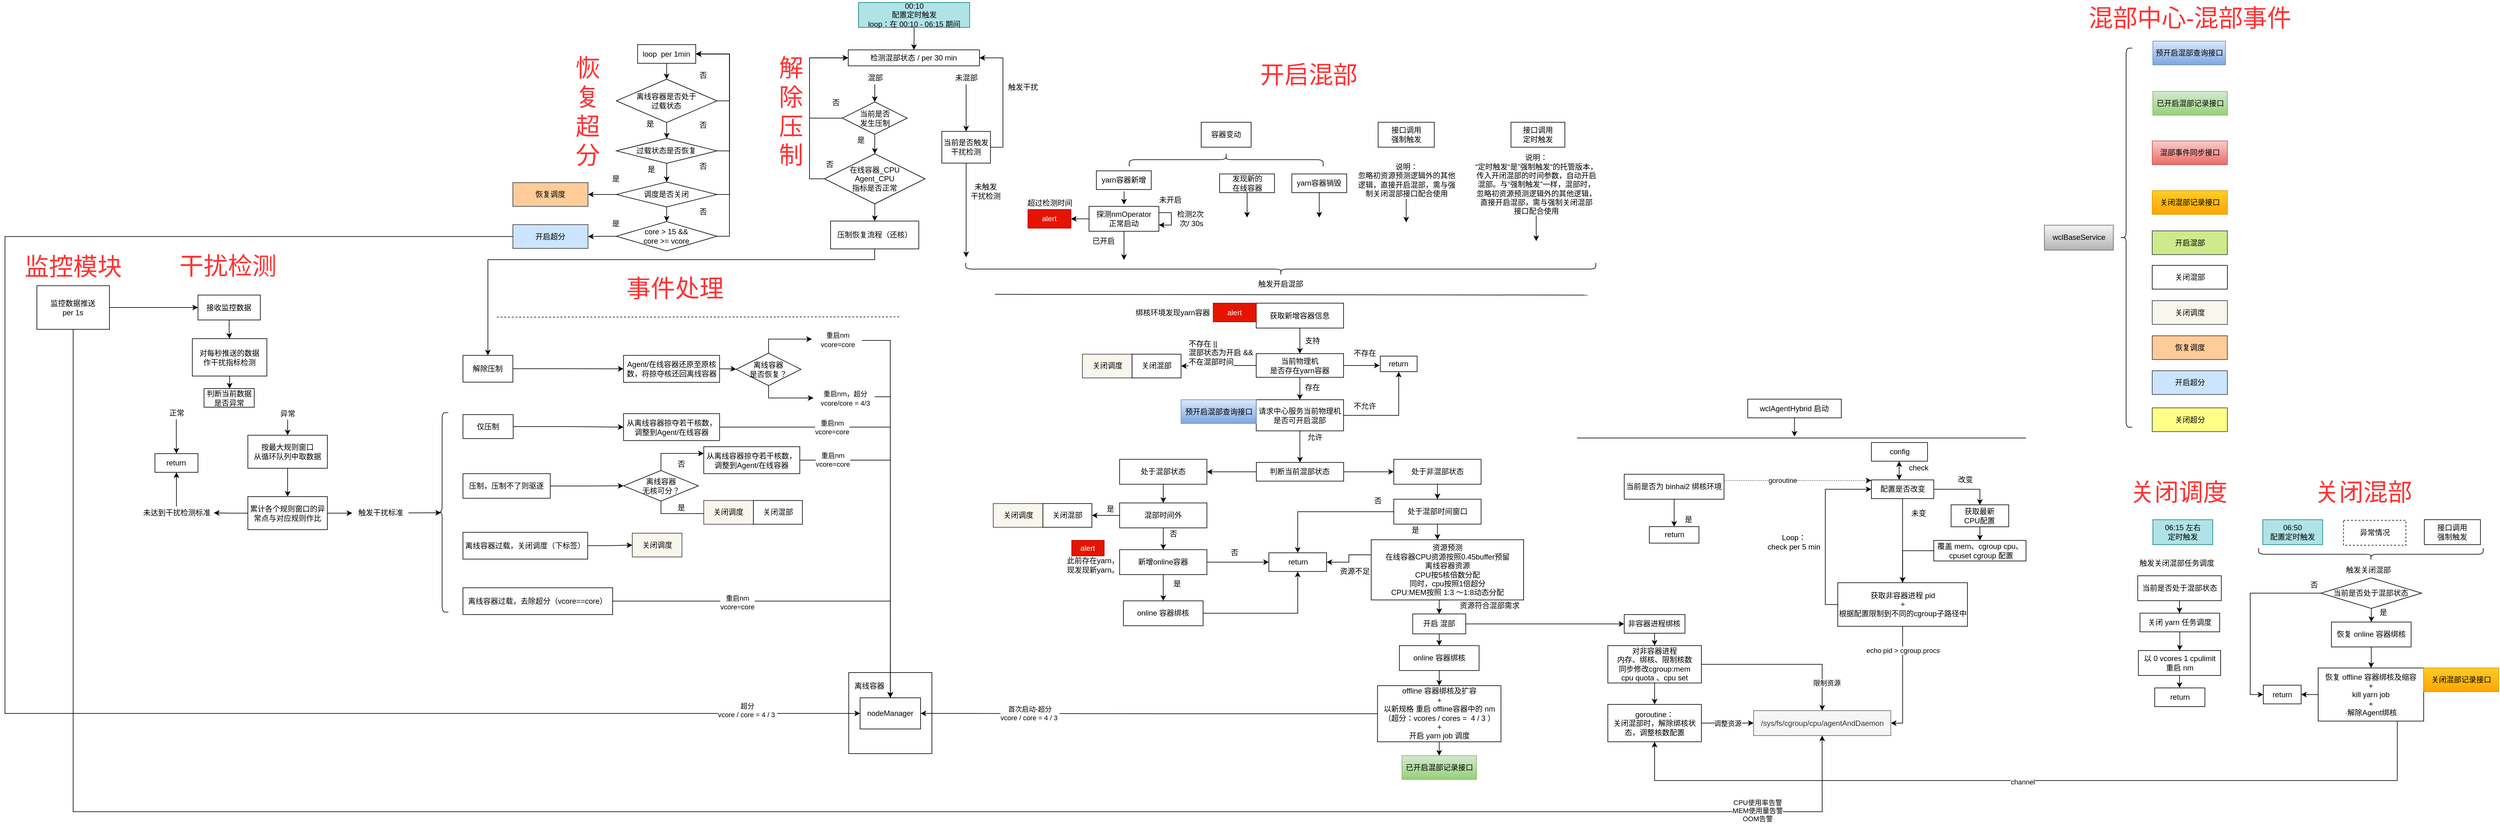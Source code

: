 <mxfile version="22.1.21" type="github">
  <diagram name="第 1 页" id="Ca7Q-qf74i0pK8TWvjvN">
    <mxGraphModel dx="1355" dy="819" grid="1" gridSize="10" guides="1" tooltips="1" connect="1" arrows="1" fold="1" page="1" pageScale="1" pageWidth="827" pageHeight="1169" math="0" shadow="0">
      <root>
        <mxCell id="0" />
        <mxCell id="1" parent="0" />
        <mxCell id="2QL2H94MOp4iqxCznGAc-2" value="触发开启混部" style="text;html=1;align=center;verticalAlign=middle;resizable=0;points=[];autosize=1;strokeColor=none;fillColor=none;" vertex="1" parent="1">
          <mxGeometry x="2550.44" y="905.87" width="90" height="20" as="geometry" />
        </mxCell>
        <mxCell id="2QL2H94MOp4iqxCznGAc-3" style="edgeStyle=orthogonalEdgeStyle;rounded=0;orthogonalLoop=1;jettySize=auto;html=1;exitX=0.5;exitY=1;exitDx=0;exitDy=0;" edge="1" parent="1" source="2QL2H94MOp4iqxCznGAc-4" target="2QL2H94MOp4iqxCznGAc-25">
          <mxGeometry relative="1" as="geometry" />
        </mxCell>
        <mxCell id="2QL2H94MOp4iqxCznGAc-4" value="00:10 &lt;br&gt;配置定时触发&lt;br&gt;loop：在 00:10 - 06:15 期间" style="rounded=0;whiteSpace=wrap;html=1;fillColor=#b0e3e6;strokeColor=#0e8088;" vertex="1" parent="1">
          <mxGeometry x="1918.6" y="464.0" width="178.15" height="40" as="geometry" />
        </mxCell>
        <mxCell id="2QL2H94MOp4iqxCznGAc-5" value="容器变动" style="rounded=0;whiteSpace=wrap;html=1;fillColor=none;" vertex="1" parent="1">
          <mxGeometry x="2468.02" y="656.23" width="80.03" height="40" as="geometry" />
        </mxCell>
        <mxCell id="2QL2H94MOp4iqxCznGAc-6" value="" style="endArrow=none;html=1;rounded=0;" edge="1" parent="1">
          <mxGeometry width="50" height="50" relative="1" as="geometry">
            <mxPoint x="2137.18" y="932.37" as="sourcePoint" />
            <mxPoint x="3087.75" y="933.61" as="targetPoint" />
          </mxGeometry>
        </mxCell>
        <mxCell id="2QL2H94MOp4iqxCznGAc-7" value="接口调用&lt;br&gt;强制触发" style="rounded=0;whiteSpace=wrap;html=1;fillColor=none;" vertex="1" parent="1">
          <mxGeometry x="2751.7" y="656.23" width="90" height="40" as="geometry" />
        </mxCell>
        <mxCell id="2QL2H94MOp4iqxCznGAc-8" value="" style="shape=curlyBracket;whiteSpace=wrap;html=1;rounded=1;flipH=1;size=0.5;rotation=90;" vertex="1" parent="1">
          <mxGeometry x="2585.59" y="386.81" width="20" height="1010.24" as="geometry" />
        </mxCell>
        <mxCell id="2QL2H94MOp4iqxCznGAc-9" value="06:15 左右 &lt;br&gt;定时触发" style="rounded=0;whiteSpace=wrap;html=1;fillColor=#b0e3e6;strokeColor=#0e8088;" vertex="1" parent="1">
          <mxGeometry x="3993.89" y="1294.09" width="96" height="40" as="geometry" />
        </mxCell>
        <mxCell id="2QL2H94MOp4iqxCznGAc-10" value="触发关闭混部任务调度" style="text;html=1;align=center;verticalAlign=middle;resizable=0;points=[];autosize=1;strokeColor=none;fillColor=none;" vertex="1" parent="1">
          <mxGeometry x="3962.12" y="1354.09" width="140" height="20" as="geometry" />
        </mxCell>
        <mxCell id="2QL2H94MOp4iqxCznGAc-11" style="edgeStyle=orthogonalEdgeStyle;rounded=0;orthogonalLoop=1;jettySize=auto;html=1;entryX=0.5;entryY=0;entryDx=0;entryDy=0;" edge="1" parent="1" source="2QL2H94MOp4iqxCznGAc-12" target="2QL2H94MOp4iqxCznGAc-15">
          <mxGeometry relative="1" as="geometry" />
        </mxCell>
        <mxCell id="2QL2H94MOp4iqxCznGAc-12" value="当前是否处于混部状态" style="rounded=0;whiteSpace=wrap;html=1;fillColor=none;" vertex="1" parent="1">
          <mxGeometry x="3969.62" y="1384.09" width="134" height="40" as="geometry" />
        </mxCell>
        <mxCell id="2QL2H94MOp4iqxCznGAc-13" value="return" style="rounded=0;whiteSpace=wrap;html=1;fillColor=none;" vertex="1" parent="1">
          <mxGeometry x="3996.86" y="1564.09" width="80.5" height="30" as="geometry" />
        </mxCell>
        <mxCell id="2QL2H94MOp4iqxCznGAc-14" style="edgeStyle=orthogonalEdgeStyle;rounded=0;orthogonalLoop=1;jettySize=auto;html=1;" edge="1" parent="1" source="2QL2H94MOp4iqxCznGAc-15" target="2QL2H94MOp4iqxCznGAc-17">
          <mxGeometry relative="1" as="geometry" />
        </mxCell>
        <mxCell id="2QL2H94MOp4iqxCznGAc-15" value="关闭 yarn 任务调度" style="rounded=0;whiteSpace=wrap;html=1;fillColor=none;" vertex="1" parent="1">
          <mxGeometry x="3973.24" y="1444.09" width="127.75" height="30" as="geometry" />
        </mxCell>
        <mxCell id="2QL2H94MOp4iqxCznGAc-16" style="edgeStyle=orthogonalEdgeStyle;rounded=0;orthogonalLoop=1;jettySize=auto;html=1;entryX=0.5;entryY=0;entryDx=0;entryDy=0;" edge="1" parent="1" source="2QL2H94MOp4iqxCznGAc-17" target="2QL2H94MOp4iqxCznGAc-13">
          <mxGeometry relative="1" as="geometry" />
        </mxCell>
        <mxCell id="2QL2H94MOp4iqxCznGAc-17" value="以 0 vcores 1 cpulimit 重启 nm" style="rounded=0;whiteSpace=wrap;html=1;fillColor=none;" vertex="1" parent="1">
          <mxGeometry x="3970.69" y="1504.09" width="131.87" height="40" as="geometry" />
        </mxCell>
        <mxCell id="2QL2H94MOp4iqxCznGAc-18" value="wclBaseService" style="rounded=0;whiteSpace=wrap;html=1;fillColor=#f5f5f5;strokeColor=#666666;align=center;gradientColor=#b3b3b3;" vertex="1" parent="1">
          <mxGeometry x="3820" y="821.44" width="110.5" height="40" as="geometry" />
        </mxCell>
        <mxCell id="2QL2H94MOp4iqxCznGAc-19" value="预开启混部查询接口" style="rounded=0;whiteSpace=wrap;html=1;fillColor=#dae8fc;align=center;strokeColor=#6c8ebf;gradientColor=#7ea6e0;" vertex="1" parent="1">
          <mxGeometry x="3993.89" y="526.02" width="116.5" height="38.12" as="geometry" />
        </mxCell>
        <mxCell id="2QL2H94MOp4iqxCznGAc-20" value="已开启混部记录接口" style="rounded=0;whiteSpace=wrap;html=1;fillColor=#d5e8d4;strokeColor=#82b366;align=center;gradientColor=#97d077;" vertex="1" parent="1">
          <mxGeometry x="3993.89" y="606.75" width="119.5" height="38.12" as="geometry" />
        </mxCell>
        <mxCell id="2QL2H94MOp4iqxCznGAc-21" value="混部事件同步接口" style="rounded=0;whiteSpace=wrap;html=1;fillColor=#f8cecc;strokeColor=#b85450;align=center;gradientColor=#ea6b66;" vertex="1" parent="1">
          <mxGeometry x="3992.89" y="686.22" width="120.5" height="38.12" as="geometry" />
        </mxCell>
        <mxCell id="2QL2H94MOp4iqxCznGAc-22" value="" style="shape=curlyBracket;whiteSpace=wrap;html=1;rounded=1;labelBackgroundColor=#F8F9FA;fontColor=#FF3333;" vertex="1" parent="1">
          <mxGeometry x="3941" y="537.28" width="20" height="608.32" as="geometry" />
        </mxCell>
        <mxCell id="2QL2H94MOp4iqxCznGAc-23" value="关闭混部记录接口" style="rounded=0;whiteSpace=wrap;html=1;fillColor=#ffcd28;strokeColor=#d79b00;align=center;gradientColor=#ffa500;" vertex="1" parent="1">
          <mxGeometry x="3992.89" y="765.97" width="120.5" height="38.12" as="geometry" />
        </mxCell>
        <mxCell id="2QL2H94MOp4iqxCznGAc-24" value="接口调用&lt;br&gt;定时触发" style="rounded=0;whiteSpace=wrap;html=1;fillColor=none;" vertex="1" parent="1">
          <mxGeometry x="2964.7" y="656.23" width="86.41" height="40" as="geometry" />
        </mxCell>
        <mxCell id="2QL2H94MOp4iqxCznGAc-25" value="检测混部状态 / per 30 min" style="rounded=0;whiteSpace=wrap;html=1;fillColor=none;" vertex="1" parent="1">
          <mxGeometry x="1902.12" y="540.06" width="210.36" height="25.6" as="geometry" />
        </mxCell>
        <mxCell id="2QL2H94MOp4iqxCznGAc-26" style="edgeStyle=orthogonalEdgeStyle;rounded=0;orthogonalLoop=1;jettySize=auto;html=1;entryX=1;entryY=0.5;entryDx=0;entryDy=0;exitX=1;exitY=0.5;exitDx=0;exitDy=0;" edge="1" parent="1" source="2QL2H94MOp4iqxCznGAc-28" target="2QL2H94MOp4iqxCznGAc-25">
          <mxGeometry relative="1" as="geometry" />
        </mxCell>
        <mxCell id="2QL2H94MOp4iqxCznGAc-27" style="edgeStyle=orthogonalEdgeStyle;rounded=0;orthogonalLoop=1;jettySize=auto;html=1;" edge="1" parent="1" source="2QL2H94MOp4iqxCznGAc-28">
          <mxGeometry relative="1" as="geometry">
            <mxPoint x="2091.1" y="872.87" as="targetPoint" />
          </mxGeometry>
        </mxCell>
        <mxCell id="2QL2H94MOp4iqxCznGAc-28" value="当前是否触发干扰检测" style="rounded=0;whiteSpace=wrap;html=1;fillColor=none;" vertex="1" parent="1">
          <mxGeometry x="2052.13" y="670.91" width="77.98" height="50.88" as="geometry" />
        </mxCell>
        <mxCell id="2QL2H94MOp4iqxCznGAc-29" style="edgeStyle=orthogonalEdgeStyle;rounded=0;orthogonalLoop=1;jettySize=auto;html=1;" edge="1" parent="1" source="2QL2H94MOp4iqxCznGAc-30" target="2QL2H94MOp4iqxCznGAc-192">
          <mxGeometry relative="1" as="geometry" />
        </mxCell>
        <mxCell id="2QL2H94MOp4iqxCznGAc-30" value="混部" style="text;html=1;align=center;verticalAlign=middle;resizable=0;points=[];autosize=1;strokeColor=none;fillColor=none;" vertex="1" parent="1">
          <mxGeometry x="1924.6" y="575.35" width="40" height="20" as="geometry" />
        </mxCell>
        <mxCell id="2QL2H94MOp4iqxCznGAc-31" value="触发干扰" style="text;html=1;align=center;verticalAlign=middle;resizable=0;points=[];autosize=1;strokeColor=none;fillColor=none;" vertex="1" parent="1">
          <mxGeometry x="2152.12" y="589.53" width="60" height="20" as="geometry" />
        </mxCell>
        <mxCell id="2QL2H94MOp4iqxCznGAc-32" value="未触发&lt;br&gt;干扰检测" style="text;html=1;align=center;verticalAlign=middle;resizable=0;points=[];autosize=1;strokeColor=none;fillColor=none;" vertex="1" parent="1">
          <mxGeometry x="2092.12" y="751.72" width="60" height="30" as="geometry" />
        </mxCell>
        <mxCell id="2QL2H94MOp4iqxCznGAc-33" style="edgeStyle=orthogonalEdgeStyle;rounded=0;orthogonalLoop=1;jettySize=auto;html=1;entryX=0.5;entryY=0;entryDx=0;entryDy=0;" edge="1" parent="1">
          <mxGeometry relative="1" as="geometry">
            <mxPoint x="2344.42" y="767.17" as="sourcePoint" />
            <mxPoint x="2344.17" y="788.23" as="targetPoint" />
            <Array as="points">
              <mxPoint x="2344.42" y="767.17" />
              <mxPoint x="2344.42" y="767.17" />
            </Array>
          </mxGeometry>
        </mxCell>
        <mxCell id="2QL2H94MOp4iqxCznGAc-34" value="yarn容器新增" style="rounded=0;whiteSpace=wrap;html=1;fillColor=none;" vertex="1" parent="1">
          <mxGeometry x="2299.92" y="734.17" width="88" height="30" as="geometry" />
        </mxCell>
        <mxCell id="2QL2H94MOp4iqxCznGAc-35" style="edgeStyle=orthogonalEdgeStyle;rounded=0;orthogonalLoop=1;jettySize=auto;html=1;" edge="1" parent="1" source="2QL2H94MOp4iqxCznGAc-37" target="2QL2H94MOp4iqxCznGAc-40">
          <mxGeometry relative="1" as="geometry" />
        </mxCell>
        <mxCell id="2QL2H94MOp4iqxCznGAc-36" style="edgeStyle=orthogonalEdgeStyle;rounded=0;orthogonalLoop=1;jettySize=auto;html=1;" edge="1" parent="1" source="2QL2H94MOp4iqxCznGAc-37">
          <mxGeometry relative="1" as="geometry">
            <mxPoint x="2344.17" y="877.17" as="targetPoint" />
          </mxGeometry>
        </mxCell>
        <mxCell id="2QL2H94MOp4iqxCznGAc-37" value="探测nmOperator&lt;br&gt;正常启动" style="rounded=0;whiteSpace=wrap;html=1;fillColor=none;" vertex="1" parent="1">
          <mxGeometry x="2288.17" y="791.23" width="112" height="40" as="geometry" />
        </mxCell>
        <mxCell id="2QL2H94MOp4iqxCznGAc-38" style="edgeStyle=orthogonalEdgeStyle;rounded=0;orthogonalLoop=1;jettySize=auto;html=1;" edge="1" parent="1" source="2QL2H94MOp4iqxCznGAc-37" target="2QL2H94MOp4iqxCznGAc-37">
          <mxGeometry relative="1" as="geometry" />
        </mxCell>
        <mxCell id="2QL2H94MOp4iqxCznGAc-39" value="检测2次&amp;nbsp; &lt;br&gt;次/ 30s" style="text;html=1;align=center;verticalAlign=middle;resizable=0;points=[];autosize=1;strokeColor=none;fillColor=none;" vertex="1" parent="1">
          <mxGeometry x="2422.17" y="796.23" width="60" height="30" as="geometry" />
        </mxCell>
        <mxCell id="2QL2H94MOp4iqxCznGAc-40" value="alert" style="rounded=0;whiteSpace=wrap;html=1;fillColor=#e51400;fontColor=#ffffff;strokeColor=#B20000;" vertex="1" parent="1">
          <mxGeometry x="2190.17" y="796.23" width="69" height="30" as="geometry" />
        </mxCell>
        <mxCell id="2QL2H94MOp4iqxCznGAc-41" value="超过检测时间" style="text;html=1;align=center;verticalAlign=middle;resizable=0;points=[];autosize=1;strokeColor=none;fillColor=none;" vertex="1" parent="1">
          <mxGeometry x="2179.67" y="776.23" width="90" height="20" as="geometry" />
        </mxCell>
        <mxCell id="2QL2H94MOp4iqxCznGAc-42" style="edgeStyle=orthogonalEdgeStyle;rounded=0;orthogonalLoop=1;jettySize=auto;html=1;" edge="1" parent="1" source="2QL2H94MOp4iqxCznGAc-43">
          <mxGeometry relative="1" as="geometry">
            <mxPoint x="2541.55" y="809.17" as="targetPoint" />
          </mxGeometry>
        </mxCell>
        <mxCell id="2QL2H94MOp4iqxCznGAc-43" value="发现新的&lt;br&gt;在线容器" style="rounded=0;whiteSpace=wrap;html=1;fillColor=none;" vertex="1" parent="1">
          <mxGeometry x="2497.55" y="739.17" width="88" height="30" as="geometry" />
        </mxCell>
        <mxCell id="2QL2H94MOp4iqxCznGAc-44" style="edgeStyle=orthogonalEdgeStyle;rounded=0;orthogonalLoop=1;jettySize=auto;html=1;" edge="1" parent="1" source="2QL2H94MOp4iqxCznGAc-45">
          <mxGeometry relative="1" as="geometry">
            <mxPoint x="2657.33" y="809.17" as="targetPoint" />
          </mxGeometry>
        </mxCell>
        <mxCell id="2QL2H94MOp4iqxCznGAc-45" value="yarn容器销毁" style="rounded=0;whiteSpace=wrap;html=1;fillColor=none;" vertex="1" parent="1">
          <mxGeometry x="2613.33" y="739.17" width="88" height="30" as="geometry" />
        </mxCell>
        <mxCell id="2QL2H94MOp4iqxCznGAc-46" value="" style="shape=curlyBracket;whiteSpace=wrap;html=1;rounded=1;flipH=1;size=0.5;rotation=-90;" vertex="1" parent="1">
          <mxGeometry x="2497.3" y="560.76" width="21.47" height="310.94" as="geometry" />
        </mxCell>
        <mxCell id="2QL2H94MOp4iqxCznGAc-47" style="edgeStyle=orthogonalEdgeStyle;rounded=0;orthogonalLoop=1;jettySize=auto;html=1;entryX=0.5;entryY=0;entryDx=0;entryDy=0;" edge="1" parent="1" source="2QL2H94MOp4iqxCznGAc-48" target="2QL2H94MOp4iqxCznGAc-28">
          <mxGeometry relative="1" as="geometry" />
        </mxCell>
        <mxCell id="2QL2H94MOp4iqxCznGAc-48" value="未混部" style="text;html=1;align=center;verticalAlign=middle;resizable=0;points=[];autosize=1;strokeColor=none;fillColor=none;" vertex="1" parent="1">
          <mxGeometry x="2066.12" y="575.35" width="50" height="20" as="geometry" />
        </mxCell>
        <mxCell id="2QL2H94MOp4iqxCznGAc-49" value="未开启" style="text;html=1;align=center;verticalAlign=middle;resizable=0;points=[];autosize=1;strokeColor=none;fillColor=none;" vertex="1" parent="1">
          <mxGeometry x="2393.17" y="771.23" width="50" height="20" as="geometry" />
        </mxCell>
        <mxCell id="2QL2H94MOp4iqxCznGAc-50" value="已开启" style="text;html=1;align=center;verticalAlign=middle;resizable=0;points=[];autosize=1;strokeColor=none;fillColor=none;" vertex="1" parent="1">
          <mxGeometry x="2286.45" y="837.17" width="50" height="20" as="geometry" />
        </mxCell>
        <mxCell id="2QL2H94MOp4iqxCznGAc-51" style="edgeStyle=orthogonalEdgeStyle;rounded=0;orthogonalLoop=1;jettySize=auto;html=1;" edge="1" parent="1" source="2QL2H94MOp4iqxCznGAc-52">
          <mxGeometry relative="1" as="geometry">
            <mxPoint x="2796.7" y="816.97" as="targetPoint" />
          </mxGeometry>
        </mxCell>
        <mxCell id="2QL2H94MOp4iqxCznGAc-52" value="说明：&lt;br&gt;忽略初资源预测逻辑外的其他&lt;br&gt;逻辑，直接开启混部，需与强&lt;br&gt;制关闭混部接口配合使用" style="text;html=1;align=center;verticalAlign=middle;resizable=0;points=[];autosize=1;strokeColor=none;fillColor=none;" vertex="1" parent="1">
          <mxGeometry x="2711.7" y="719.17" width="170" height="60" as="geometry" />
        </mxCell>
        <mxCell id="2QL2H94MOp4iqxCznGAc-53" style="edgeStyle=orthogonalEdgeStyle;rounded=0;orthogonalLoop=1;jettySize=auto;html=1;" edge="1" parent="1" source="2QL2H94MOp4iqxCznGAc-54">
          <mxGeometry relative="1" as="geometry">
            <mxPoint x="3005.2" y="846.97" as="targetPoint" />
          </mxGeometry>
        </mxCell>
        <mxCell id="2QL2H94MOp4iqxCznGAc-54" value="说明：&lt;br&gt;“定时触发“是”强制触发“的托管版本，&lt;br&gt;传入开闭混部的时间参数，自动开启&lt;br&gt;混部。与“强制触发”一样，混部时，&lt;br&gt;忽略初资源预测逻辑外的其他逻辑，&lt;br&gt;直接开启混部，需与强制关闭混部&lt;br&gt;接口配合使用" style="text;html=1;align=center;verticalAlign=middle;resizable=0;points=[];autosize=1;strokeColor=none;fillColor=none;" vertex="1" parent="1">
          <mxGeometry x="2900.2" y="706.03" width="210" height="100" as="geometry" />
        </mxCell>
        <mxCell id="2QL2H94MOp4iqxCznGAc-55" value="" style="edgeStyle=orthogonalEdgeStyle;rounded=0;orthogonalLoop=1;jettySize=auto;html=1;entryX=0.5;entryY=0;entryDx=0;entryDy=0;" edge="1" parent="1" source="2QL2H94MOp4iqxCznGAc-56" target="2QL2H94MOp4iqxCznGAc-60">
          <mxGeometry relative="1" as="geometry">
            <mxPoint x="2626.22" y="991.55" as="targetPoint" />
          </mxGeometry>
        </mxCell>
        <mxCell id="2QL2H94MOp4iqxCznGAc-56" value="获取新增容器信息" style="rounded=0;whiteSpace=wrap;html=1;fillColor=none;" vertex="1" parent="1">
          <mxGeometry x="2556.22" y="946.55" width="140" height="40" as="geometry" />
        </mxCell>
        <mxCell id="2QL2H94MOp4iqxCznGAc-57" value="" style="edgeStyle=orthogonalEdgeStyle;rounded=0;orthogonalLoop=1;jettySize=auto;html=1;" edge="1" parent="1" source="2QL2H94MOp4iqxCznGAc-60" target="2QL2H94MOp4iqxCznGAc-63">
          <mxGeometry relative="1" as="geometry" />
        </mxCell>
        <mxCell id="2QL2H94MOp4iqxCznGAc-58" style="edgeStyle=orthogonalEdgeStyle;rounded=0;orthogonalLoop=1;jettySize=auto;html=1;" edge="1" parent="1" source="2QL2H94MOp4iqxCznGAc-60">
          <mxGeometry relative="1" as="geometry">
            <mxPoint x="2754.22" y="1046.55" as="targetPoint" />
          </mxGeometry>
        </mxCell>
        <mxCell id="2QL2H94MOp4iqxCznGAc-59" style="edgeStyle=orthogonalEdgeStyle;rounded=0;orthogonalLoop=1;jettySize=auto;html=1;entryX=1;entryY=0.5;entryDx=0;entryDy=0;strokeColor=#000000;" edge="1" parent="1" source="2QL2H94MOp4iqxCznGAc-60" target="2QL2H94MOp4iqxCznGAc-266">
          <mxGeometry relative="1" as="geometry" />
        </mxCell>
        <mxCell id="2QL2H94MOp4iqxCznGAc-60" value="&lt;span&gt;当前物理机&lt;/span&gt;&lt;br&gt;&lt;span&gt;是否存在yarn容器&lt;/span&gt;" style="rounded=0;whiteSpace=wrap;html=1;fillColor=none;" vertex="1" parent="1">
          <mxGeometry x="2556.22" y="1027.55" width="140" height="38" as="geometry" />
        </mxCell>
        <mxCell id="2QL2H94MOp4iqxCznGAc-61" value="" style="edgeStyle=orthogonalEdgeStyle;rounded=0;orthogonalLoop=1;jettySize=auto;html=1;" edge="1" parent="1" source="2QL2H94MOp4iqxCznGAc-63" target="2QL2H94MOp4iqxCznGAc-68">
          <mxGeometry relative="1" as="geometry" />
        </mxCell>
        <mxCell id="2QL2H94MOp4iqxCznGAc-62" style="edgeStyle=orthogonalEdgeStyle;rounded=0;orthogonalLoop=1;jettySize=auto;html=1;entryX=0.5;entryY=1;entryDx=0;entryDy=0;" edge="1" parent="1" source="2QL2H94MOp4iqxCznGAc-63" target="2QL2H94MOp4iqxCznGAc-112">
          <mxGeometry relative="1" as="geometry" />
        </mxCell>
        <mxCell id="2QL2H94MOp4iqxCznGAc-63" value="请求中心服务当前物理机是否可开启混部" style="rounded=0;whiteSpace=wrap;html=1;fillColor=none;" vertex="1" parent="1">
          <mxGeometry x="2556.22" y="1101.55" width="140" height="50" as="geometry" />
        </mxCell>
        <mxCell id="2QL2H94MOp4iqxCznGAc-64" value="不允许" style="text;html=1;align=center;verticalAlign=middle;resizable=0;points=[];autosize=1;strokeColor=none;fillColor=none;" vertex="1" parent="1">
          <mxGeometry x="2705.21" y="1101.55" width="50" height="20" as="geometry" />
        </mxCell>
        <mxCell id="2QL2H94MOp4iqxCznGAc-65" value="&lt;span style=&quot;color: rgb(0, 0, 0); font-family: helvetica; font-size: 12px; font-style: normal; font-weight: 400; letter-spacing: normal; text-align: center; text-indent: 0px; text-transform: none; word-spacing: 0px; background-color: rgb(248, 249, 250); display: inline; float: none;&quot;&gt;不存在 || &lt;br&gt;混部状态为开启 &amp;amp;&amp;amp; &lt;br&gt;不在混部时间&lt;/span&gt;" style="text;whiteSpace=wrap;html=1;" vertex="1" parent="1">
          <mxGeometry x="2446.29" y="997.6" width="113.38" height="67.95" as="geometry" />
        </mxCell>
        <mxCell id="2QL2H94MOp4iqxCznGAc-66" style="edgeStyle=orthogonalEdgeStyle;rounded=0;orthogonalLoop=1;jettySize=auto;html=1;entryX=1;entryY=0.5;entryDx=0;entryDy=0;" edge="1" parent="1" source="2QL2H94MOp4iqxCznGAc-68" target="2QL2H94MOp4iqxCznGAc-76">
          <mxGeometry relative="1" as="geometry" />
        </mxCell>
        <mxCell id="2QL2H94MOp4iqxCznGAc-67" style="edgeStyle=orthogonalEdgeStyle;rounded=0;orthogonalLoop=1;jettySize=auto;html=1;entryX=0;entryY=0.5;entryDx=0;entryDy=0;" edge="1" parent="1" source="2QL2H94MOp4iqxCznGAc-68" target="2QL2H94MOp4iqxCznGAc-78">
          <mxGeometry relative="1" as="geometry" />
        </mxCell>
        <mxCell id="2QL2H94MOp4iqxCznGAc-68" value="判断当前混部状态" style="rounded=0;whiteSpace=wrap;html=1;fillColor=none;" vertex="1" parent="1">
          <mxGeometry x="2556.42" y="1202.21" width="140" height="30" as="geometry" />
        </mxCell>
        <mxCell id="2QL2H94MOp4iqxCznGAc-69" value="支持" style="text;html=1;align=center;verticalAlign=middle;resizable=0;points=[];autosize=1;strokeColor=none;fillColor=none;" vertex="1" parent="1">
          <mxGeometry x="2626.22" y="996.55" width="40" height="20" as="geometry" />
        </mxCell>
        <mxCell id="2QL2H94MOp4iqxCznGAc-70" value="存在" style="text;html=1;align=center;verticalAlign=middle;resizable=0;points=[];autosize=1;strokeColor=none;fillColor=none;" vertex="1" parent="1">
          <mxGeometry x="2626.22" y="1071.55" width="40" height="20" as="geometry" />
        </mxCell>
        <mxCell id="2QL2H94MOp4iqxCznGAc-71" value="允许" style="text;html=1;align=center;verticalAlign=middle;resizable=0;points=[];autosize=1;strokeColor=none;fillColor=none;" vertex="1" parent="1">
          <mxGeometry x="2630.22" y="1151.55" width="40" height="20" as="geometry" />
        </mxCell>
        <mxCell id="2QL2H94MOp4iqxCznGAc-72" value="alert" style="rounded=0;whiteSpace=wrap;html=1;fillColor=#e51400;fontColor=#ffffff;strokeColor=#B20000;" vertex="1" parent="1">
          <mxGeometry x="2487.22" y="946.55" width="69" height="30" as="geometry" />
        </mxCell>
        <mxCell id="2QL2H94MOp4iqxCznGAc-73" value="绑核环境发现yarn容器" style="text;html=1;align=center;verticalAlign=middle;resizable=0;points=[];autosize=1;strokeColor=none;fillColor=none;" vertex="1" parent="1">
          <mxGeometry x="2357.22" y="951.55" width="130" height="20" as="geometry" />
        </mxCell>
        <mxCell id="2QL2H94MOp4iqxCznGAc-74" value="预开启混部查询接口" style="rounded=0;whiteSpace=wrap;html=1;fillColor=#dae8fc;align=center;strokeColor=#6c8ebf;gradientColor=#7ea6e0;" vertex="1" parent="1">
          <mxGeometry x="2435.72" y="1101.55" width="120.5" height="38.12" as="geometry" />
        </mxCell>
        <mxCell id="2QL2H94MOp4iqxCznGAc-75" value="" style="edgeStyle=orthogonalEdgeStyle;rounded=0;orthogonalLoop=1;jettySize=auto;html=1;entryX=0.5;entryY=0;entryDx=0;entryDy=0;" edge="1" parent="1" source="2QL2H94MOp4iqxCznGAc-76" target="2QL2H94MOp4iqxCznGAc-81">
          <mxGeometry relative="1" as="geometry" />
        </mxCell>
        <mxCell id="2QL2H94MOp4iqxCznGAc-76" value="处于混部状态" style="rounded=0;whiteSpace=wrap;html=1;fillColor=none;" vertex="1" parent="1">
          <mxGeometry x="2337.15" y="1197.21" width="140" height="40" as="geometry" />
        </mxCell>
        <mxCell id="2QL2H94MOp4iqxCznGAc-77" style="edgeStyle=orthogonalEdgeStyle;rounded=0;orthogonalLoop=1;jettySize=auto;html=1;" edge="1" parent="1" source="2QL2H94MOp4iqxCznGAc-78" target="2QL2H94MOp4iqxCznGAc-85">
          <mxGeometry relative="1" as="geometry" />
        </mxCell>
        <mxCell id="2QL2H94MOp4iqxCznGAc-78" value="处于非混部状态" style="rounded=0;whiteSpace=wrap;html=1;fillColor=none;" vertex="1" parent="1">
          <mxGeometry x="2776.79" y="1197.21" width="140" height="40" as="geometry" />
        </mxCell>
        <mxCell id="2QL2H94MOp4iqxCznGAc-79" style="edgeStyle=orthogonalEdgeStyle;rounded=0;orthogonalLoop=1;jettySize=auto;html=1;" edge="1" parent="1" source="2QL2H94MOp4iqxCznGAc-81" target="2QL2H94MOp4iqxCznGAc-95">
          <mxGeometry relative="1" as="geometry" />
        </mxCell>
        <mxCell id="2QL2H94MOp4iqxCznGAc-80" style="edgeStyle=orthogonalEdgeStyle;rounded=0;orthogonalLoop=1;jettySize=auto;html=1;entryX=1;entryY=0.5;entryDx=0;entryDy=0;strokeColor=#000000;" edge="1" parent="1" source="2QL2H94MOp4iqxCznGAc-81" target="2QL2H94MOp4iqxCznGAc-268">
          <mxGeometry relative="1" as="geometry" />
        </mxCell>
        <mxCell id="2QL2H94MOp4iqxCznGAc-81" value="混部时间外" style="rounded=0;whiteSpace=wrap;html=1;fillColor=none;" vertex="1" parent="1">
          <mxGeometry x="2337.15" y="1267.21" width="140" height="40" as="geometry" />
        </mxCell>
        <mxCell id="2QL2H94MOp4iqxCznGAc-82" value="是" style="text;html=1;align=center;verticalAlign=middle;resizable=0;points=[];autosize=1;strokeColor=none;fillColor=none;" vertex="1" parent="1">
          <mxGeometry x="2307.15" y="1267.21" width="30" height="20" as="geometry" />
        </mxCell>
        <mxCell id="2QL2H94MOp4iqxCznGAc-83" value="否" style="text;html=1;align=center;verticalAlign=middle;resizable=0;points=[];autosize=1;strokeColor=none;fillColor=none;" vertex="1" parent="1">
          <mxGeometry x="2408.15" y="1307.21" width="30" height="20" as="geometry" />
        </mxCell>
        <mxCell id="2QL2H94MOp4iqxCznGAc-84" style="edgeStyle=orthogonalEdgeStyle;rounded=0;orthogonalLoop=1;jettySize=auto;html=1;" edge="1" parent="1" source="2QL2H94MOp4iqxCznGAc-85">
          <mxGeometry relative="1" as="geometry">
            <mxPoint x="2846.826" y="1326.29" as="targetPoint" />
          </mxGeometry>
        </mxCell>
        <mxCell id="2QL2H94MOp4iqxCznGAc-85" value="处于混部时间窗口" style="rounded=0;whiteSpace=wrap;html=1;fillColor=none;" vertex="1" parent="1">
          <mxGeometry x="2776.79" y="1261.21" width="140" height="40" as="geometry" />
        </mxCell>
        <mxCell id="2QL2H94MOp4iqxCznGAc-86" value="" style="edgeStyle=orthogonalEdgeStyle;rounded=0;orthogonalLoop=1;jettySize=auto;html=1;entryX=0.5;entryY=0;entryDx=0;entryDy=0;exitX=0;exitY=0.5;exitDx=0;exitDy=0;" edge="1" parent="1" source="2QL2H94MOp4iqxCznGAc-85" target="2QL2H94MOp4iqxCznGAc-98">
          <mxGeometry relative="1" as="geometry">
            <Array as="points">
              <mxPoint x="2622.42" y="1281.21" />
            </Array>
          </mxGeometry>
        </mxCell>
        <mxCell id="2QL2H94MOp4iqxCznGAc-87" value="否" style="text;html=1;align=center;verticalAlign=middle;resizable=0;points=[];autosize=1;strokeColor=none;fillColor=none;" vertex="1" parent="1">
          <mxGeometry x="2735.57" y="1254.21" width="30" height="20" as="geometry" />
        </mxCell>
        <mxCell id="2QL2H94MOp4iqxCznGAc-88" value="是" style="text;html=1;align=center;verticalAlign=middle;resizable=0;points=[];autosize=1;strokeColor=none;fillColor=none;" vertex="1" parent="1">
          <mxGeometry x="2795.7" y="1301.21" width="30" height="20" as="geometry" />
        </mxCell>
        <mxCell id="2QL2H94MOp4iqxCznGAc-89" style="edgeStyle=orthogonalEdgeStyle;rounded=0;orthogonalLoop=1;jettySize=auto;html=1;entryX=0.5;entryY=0;entryDx=0;entryDy=0;exitX=0.5;exitY=1;exitDx=0;exitDy=0;" edge="1" parent="1" source="2QL2H94MOp4iqxCznGAc-91" target="2QL2H94MOp4iqxCznGAc-100">
          <mxGeometry relative="1" as="geometry" />
        </mxCell>
        <mxCell id="2QL2H94MOp4iqxCznGAc-90" style="edgeStyle=orthogonalEdgeStyle;rounded=0;orthogonalLoop=1;jettySize=auto;html=1;exitX=0;exitY=0.25;exitDx=0;exitDy=0;entryX=1;entryY=0.5;entryDx=0;entryDy=0;" edge="1" parent="1" source="2QL2H94MOp4iqxCznGAc-91" target="2QL2H94MOp4iqxCznGAc-98">
          <mxGeometry relative="1" as="geometry" />
        </mxCell>
        <mxCell id="2QL2H94MOp4iqxCznGAc-91" value="资源预测&lt;br&gt;在线容器CPU资源按照0.45buffer预留&lt;br&gt;离线容器资源 &lt;br&gt;CPU按5核倍数分配&lt;br&gt;同时，cpu按照1倍超分&lt;br&gt;CPU:MEM按照 1:3 ～1:8动态分配" style="rounded=0;whiteSpace=wrap;html=1;fillColor=none;" vertex="1" parent="1">
          <mxGeometry x="2740.58" y="1326.29" width="244.42" height="96.6" as="geometry" />
        </mxCell>
        <mxCell id="2QL2H94MOp4iqxCznGAc-92" value="资源不足" style="text;html=1;align=center;verticalAlign=middle;resizable=0;points=[];autosize=1;strokeColor=none;fillColor=none;" vertex="1" parent="1">
          <mxGeometry x="2684.42" y="1367.21" width="60" height="20" as="geometry" />
        </mxCell>
        <mxCell id="2QL2H94MOp4iqxCznGAc-93" style="edgeStyle=orthogonalEdgeStyle;rounded=0;orthogonalLoop=1;jettySize=auto;html=1;entryX=0;entryY=0.5;entryDx=0;entryDy=0;" edge="1" parent="1" source="2QL2H94MOp4iqxCznGAc-95" target="2QL2H94MOp4iqxCznGAc-98">
          <mxGeometry relative="1" as="geometry" />
        </mxCell>
        <mxCell id="2QL2H94MOp4iqxCznGAc-94" style="edgeStyle=orthogonalEdgeStyle;rounded=0;orthogonalLoop=1;jettySize=auto;html=1;exitX=0.5;exitY=1;exitDx=0;exitDy=0;" edge="1" parent="1" source="2QL2H94MOp4iqxCznGAc-95" target="2QL2H94MOp4iqxCznGAc-117">
          <mxGeometry relative="1" as="geometry">
            <mxPoint x="2565.14" y="1484.33" as="targetPoint" />
          </mxGeometry>
        </mxCell>
        <mxCell id="2QL2H94MOp4iqxCznGAc-95" value="新增online容器" style="rounded=0;whiteSpace=wrap;html=1;fillColor=none;" vertex="1" parent="1">
          <mxGeometry x="2337.15" y="1342.21" width="140" height="40" as="geometry" />
        </mxCell>
        <mxCell id="2QL2H94MOp4iqxCznGAc-96" value="否" style="text;html=1;align=center;verticalAlign=middle;resizable=0;points=[];autosize=1;strokeColor=none;fillColor=none;" vertex="1" parent="1">
          <mxGeometry x="2505.67" y="1337.21" width="30" height="20" as="geometry" />
        </mxCell>
        <mxCell id="2QL2H94MOp4iqxCznGAc-97" value="是" style="text;html=1;align=center;verticalAlign=middle;resizable=0;points=[];autosize=1;strokeColor=none;fillColor=none;" vertex="1" parent="1">
          <mxGeometry x="2413.68" y="1387.21" width="30" height="20" as="geometry" />
        </mxCell>
        <mxCell id="2QL2H94MOp4iqxCznGAc-98" value="return" style="rounded=0;whiteSpace=wrap;html=1;fillColor=none;" vertex="1" parent="1">
          <mxGeometry x="2576.51" y="1347.21" width="92.5" height="30" as="geometry" />
        </mxCell>
        <mxCell id="2QL2H94MOp4iqxCznGAc-99" style="edgeStyle=orthogonalEdgeStyle;rounded=0;orthogonalLoop=1;jettySize=auto;html=1;entryX=0;entryY=0.5;entryDx=0;entryDy=0;fontColor=#000000;strokeColor=#000000;" edge="1" parent="1" source="2QL2H94MOp4iqxCznGAc-100" target="2QL2H94MOp4iqxCznGAc-137">
          <mxGeometry relative="1" as="geometry" />
        </mxCell>
        <mxCell id="2QL2H94MOp4iqxCznGAc-100" value="开启 混部" style="rounded=0;whiteSpace=wrap;html=1;fillColor=none;" vertex="1" parent="1">
          <mxGeometry x="2807.18" y="1445.34" width="85" height="32" as="geometry" />
        </mxCell>
        <mxCell id="2QL2H94MOp4iqxCznGAc-101" value="06:50&lt;br&gt;配置定时触发" style="rounded=0;whiteSpace=wrap;html=1;fillColor=#b0e3e6;strokeColor=#0e8088;" vertex="1" parent="1">
          <mxGeometry x="4170.17" y="1294.09" width="96" height="40" as="geometry" />
        </mxCell>
        <mxCell id="2QL2H94MOp4iqxCznGAc-102" value="异常情况" style="rounded=0;whiteSpace=wrap;html=1;fillColor=none;dashed=1;" vertex="1" parent="1">
          <mxGeometry x="4299.65" y="1295.09" width="100" height="40" as="geometry" />
        </mxCell>
        <mxCell id="2QL2H94MOp4iqxCznGAc-103" style="edgeStyle=orthogonalEdgeStyle;rounded=0;orthogonalLoop=1;jettySize=auto;html=1;entryX=0.5;entryY=0;entryDx=0;entryDy=0;exitX=0.5;exitY=1;exitDx=0;exitDy=0;" edge="1" parent="1" source="2QL2H94MOp4iqxCznGAc-100" target="2QL2H94MOp4iqxCznGAc-115">
          <mxGeometry relative="1" as="geometry">
            <mxPoint x="2849.4" y="1524.35" as="sourcePoint" />
            <mxPoint x="2849.755" y="1496.35" as="targetPoint" />
          </mxGeometry>
        </mxCell>
        <mxCell id="2QL2H94MOp4iqxCznGAc-104" style="edgeStyle=orthogonalEdgeStyle;rounded=0;orthogonalLoop=1;jettySize=auto;html=1;entryX=0.5;entryY=0;entryDx=0;entryDy=0;" edge="1" parent="1" source="2QL2H94MOp4iqxCznGAc-107" target="2QL2H94MOp4iqxCznGAc-108">
          <mxGeometry relative="1" as="geometry" />
        </mxCell>
        <mxCell id="2QL2H94MOp4iqxCznGAc-105" style="edgeStyle=orthogonalEdgeStyle;rounded=0;orthogonalLoop=1;jettySize=auto;html=1;strokeColor=#000000;entryX=1;entryY=0.5;entryDx=0;entryDy=0;" edge="1" parent="1" source="2QL2H94MOp4iqxCznGAc-107" target="2QL2H94MOp4iqxCznGAc-215">
          <mxGeometry relative="1" as="geometry" />
        </mxCell>
        <mxCell id="2QL2H94MOp4iqxCznGAc-106" value="首次启动-超分&lt;br&gt;vcore / core = 4 / 3&amp;nbsp;" style="edgeLabel;html=1;align=center;verticalAlign=middle;resizable=0;points=[];" vertex="1" connectable="0" parent="2QL2H94MOp4iqxCznGAc-105">
          <mxGeometry x="0.076" y="2" relative="1" as="geometry">
            <mxPoint x="-164" y="-2" as="offset" />
          </mxGeometry>
        </mxCell>
        <mxCell id="2QL2H94MOp4iqxCznGAc-107" value="offline 容器绑核及扩容&lt;br&gt;+&lt;br&gt;以新规格 重启 offline容器中的 nm（超分：vcores / cores =&amp;nbsp; 4 / 3 ）&lt;br&gt;+&lt;br&gt;开启 yarn job 调度" style="rounded=0;whiteSpace=wrap;html=1;fillColor=none;" vertex="1" parent="1">
          <mxGeometry x="2750.69" y="1560.43" width="197.97" height="90.12" as="geometry" />
        </mxCell>
        <mxCell id="2QL2H94MOp4iqxCznGAc-108" value="已开启混部记录接口" style="rounded=0;whiteSpace=wrap;html=1;fillColor=#d5e8d4;strokeColor=#82b366;align=center;gradientColor=#97d077;" vertex="1" parent="1">
          <mxGeometry x="2789.93" y="1672.81" width="119.5" height="38.12" as="geometry" />
        </mxCell>
        <mxCell id="2QL2H94MOp4iqxCznGAc-109" value="alert" style="rounded=0;whiteSpace=wrap;html=1;fillColor=#e51400;fontColor=#ffffff;strokeColor=#B20000;" vertex="1" parent="1">
          <mxGeometry x="2260.44" y="1327.21" width="52" height="25" as="geometry" />
        </mxCell>
        <mxCell id="2QL2H94MOp4iqxCznGAc-110" value="此前存在yarn，&lt;br&gt;现发现新yarn。" style="text;html=1;align=center;verticalAlign=middle;resizable=0;points=[];autosize=1;strokeColor=none;fillColor=none;" vertex="1" parent="1">
          <mxGeometry x="2244.42" y="1352.21" width="100" height="30" as="geometry" />
        </mxCell>
        <mxCell id="2QL2H94MOp4iqxCznGAc-111" value="不存在" style="text;html=1;align=center;verticalAlign=middle;resizable=0;points=[];autosize=1;strokeColor=none;fillColor=none;" vertex="1" parent="1">
          <mxGeometry x="2705.21" y="1016.55" width="50" height="20" as="geometry" />
        </mxCell>
        <mxCell id="2QL2H94MOp4iqxCznGAc-112" value="return" style="rounded=0;whiteSpace=wrap;html=1;fillColor=none;" vertex="1" parent="1">
          <mxGeometry x="2755.21" y="1031.55" width="59.01" height="25" as="geometry" />
        </mxCell>
        <mxCell id="2QL2H94MOp4iqxCznGAc-113" value="资源符合混部需求" style="text;html=1;align=center;verticalAlign=middle;resizable=0;points=[];autosize=1;strokeColor=none;fillColor=none;" vertex="1" parent="1">
          <mxGeometry x="2875.0" y="1422.43" width="110" height="20" as="geometry" />
        </mxCell>
        <mxCell id="2QL2H94MOp4iqxCznGAc-114" style="edgeStyle=orthogonalEdgeStyle;rounded=0;orthogonalLoop=1;jettySize=auto;html=1;strokeColor=#000000;" edge="1" parent="1" source="2QL2H94MOp4iqxCznGAc-115" target="2QL2H94MOp4iqxCznGAc-107">
          <mxGeometry relative="1" as="geometry" />
        </mxCell>
        <mxCell id="2QL2H94MOp4iqxCznGAc-115" value="online 容器绑核" style="rounded=0;whiteSpace=wrap;html=1;fillColor=none;" vertex="1" parent="1">
          <mxGeometry x="2785.81" y="1496.19" width="127.75" height="40" as="geometry" />
        </mxCell>
        <mxCell id="2QL2H94MOp4iqxCznGAc-116" style="edgeStyle=orthogonalEdgeStyle;rounded=0;orthogonalLoop=1;jettySize=auto;html=1;entryX=0.5;entryY=1;entryDx=0;entryDy=0;" edge="1" parent="1" source="2QL2H94MOp4iqxCznGAc-117" target="2QL2H94MOp4iqxCznGAc-98">
          <mxGeometry relative="1" as="geometry" />
        </mxCell>
        <mxCell id="2QL2H94MOp4iqxCznGAc-117" value="online 容器绑核" style="rounded=0;whiteSpace=wrap;html=1;fillColor=none;" vertex="1" parent="1">
          <mxGeometry x="2343.27" y="1424.33" width="127.75" height="40" as="geometry" />
        </mxCell>
        <mxCell id="2QL2H94MOp4iqxCznGAc-118" style="edgeStyle=orthogonalEdgeStyle;rounded=0;orthogonalLoop=1;jettySize=auto;html=1;entryX=0.5;entryY=0;entryDx=0;entryDy=0;" edge="1" parent="1" source="2QL2H94MOp4iqxCznGAc-120" target="2QL2H94MOp4iqxCznGAc-124">
          <mxGeometry relative="1" as="geometry" />
        </mxCell>
        <mxCell id="2QL2H94MOp4iqxCznGAc-119" value="goroutine" style="edgeStyle=orthogonalEdgeStyle;rounded=0;orthogonalLoop=1;jettySize=auto;html=1;entryX=0;entryY=0;entryDx=0;entryDy=0;dashed=1;dashPattern=1 2;exitX=1;exitY=0.25;exitDx=0;exitDy=0;" edge="1" parent="1" source="2QL2H94MOp4iqxCznGAc-120" target="2QL2H94MOp4iqxCznGAc-131">
          <mxGeometry x="-0.207" relative="1" as="geometry">
            <Array as="points">
              <mxPoint x="3306" y="1230.81" />
            </Array>
            <mxPoint as="offset" />
          </mxGeometry>
        </mxCell>
        <mxCell id="2QL2H94MOp4iqxCznGAc-120" value="当前是否为 binhai2 绑核环境" style="rounded=0;whiteSpace=wrap;html=1;fillColor=none;" vertex="1" parent="1">
          <mxGeometry x="3146.31" y="1221.21" width="160" height="40" as="geometry" />
        </mxCell>
        <mxCell id="2QL2H94MOp4iqxCznGAc-121" style="edgeStyle=orthogonalEdgeStyle;rounded=0;orthogonalLoop=1;jettySize=auto;html=1;" edge="1" parent="1" source="2QL2H94MOp4iqxCznGAc-122">
          <mxGeometry relative="1" as="geometry">
            <mxPoint x="3419.336" y="1160.62" as="targetPoint" />
          </mxGeometry>
        </mxCell>
        <mxCell id="2QL2H94MOp4iqxCznGAc-122" value="wclAgentHybrid 启动" style="rounded=0;whiteSpace=wrap;html=1;fillColor=none;" vertex="1" parent="1">
          <mxGeometry x="3344.32" y="1100.62" width="150" height="30" as="geometry" />
        </mxCell>
        <mxCell id="2QL2H94MOp4iqxCznGAc-123" value="config" style="rounded=0;whiteSpace=wrap;html=1;fillColor=none;" vertex="1" parent="1">
          <mxGeometry x="3542.62" y="1170.22" width="90" height="30" as="geometry" />
        </mxCell>
        <mxCell id="2QL2H94MOp4iqxCznGAc-124" value="return" style="rounded=0;whiteSpace=wrap;html=1;fillColor=none;" vertex="1" parent="1">
          <mxGeometry x="3186.53" y="1305.21" width="79.56" height="26.5" as="geometry" />
        </mxCell>
        <mxCell id="2QL2H94MOp4iqxCznGAc-125" style="edgeStyle=orthogonalEdgeStyle;rounded=0;orthogonalLoop=1;jettySize=auto;html=1;entryX=0.5;entryY=0;entryDx=0;entryDy=0;exitX=0;exitY=0.5;exitDx=0;exitDy=0;" edge="1" parent="1" source="2QL2H94MOp4iqxCznGAc-126" target="2QL2H94MOp4iqxCznGAc-135">
          <mxGeometry relative="1" as="geometry">
            <mxPoint x="3732.582" y="1354.22" as="sourcePoint" />
          </mxGeometry>
        </mxCell>
        <mxCell id="2QL2H94MOp4iqxCznGAc-126" value="覆盖 mem、cgroup cpu、&lt;br&gt;&amp;nbsp;cpuset cgroup 配置" style="rounded=0;whiteSpace=wrap;html=1;fillColor=none;" vertex="1" parent="1">
          <mxGeometry x="3642.62" y="1327.35" width="147.89" height="33" as="geometry" />
        </mxCell>
        <mxCell id="2QL2H94MOp4iqxCznGAc-127" style="edgeStyle=orthogonalEdgeStyle;rounded=0;orthogonalLoop=1;jettySize=auto;html=1;entryX=0.5;entryY=0;entryDx=0;entryDy=0;strokeColor=#000000;" edge="1" parent="1" source="2QL2H94MOp4iqxCznGAc-128" target="2QL2H94MOp4iqxCznGAc-126">
          <mxGeometry relative="1" as="geometry" />
        </mxCell>
        <mxCell id="2QL2H94MOp4iqxCznGAc-128" value="获取最新&lt;br&gt;CPU配置" style="rounded=0;whiteSpace=wrap;html=1;fillColor=none;" vertex="1" parent="1">
          <mxGeometry x="3670.38" y="1270.22" width="92.38" height="35.25" as="geometry" />
        </mxCell>
        <mxCell id="2QL2H94MOp4iqxCznGAc-129" style="edgeStyle=orthogonalEdgeStyle;rounded=0;orthogonalLoop=1;jettySize=auto;html=1;entryX=0.5;entryY=0;entryDx=0;entryDy=0;" edge="1" parent="1" source="2QL2H94MOp4iqxCznGAc-131" target="2QL2H94MOp4iqxCznGAc-128">
          <mxGeometry relative="1" as="geometry">
            <mxPoint x="3732.81" y="1265.22" as="targetPoint" />
          </mxGeometry>
        </mxCell>
        <mxCell id="2QL2H94MOp4iqxCznGAc-130" style="edgeStyle=orthogonalEdgeStyle;rounded=0;orthogonalLoop=1;jettySize=auto;html=1;entryX=0.5;entryY=0;entryDx=0;entryDy=0;" edge="1" parent="1" source="2QL2H94MOp4iqxCznGAc-131" target="2QL2H94MOp4iqxCznGAc-135">
          <mxGeometry relative="1" as="geometry" />
        </mxCell>
        <mxCell id="2QL2H94MOp4iqxCznGAc-131" value="配置是否改变" style="rounded=0;whiteSpace=wrap;html=1;fillColor=none;" vertex="1" parent="1">
          <mxGeometry x="3542.62" y="1230.22" width="100" height="30" as="geometry" />
        </mxCell>
        <mxCell id="2QL2H94MOp4iqxCznGAc-132" style="edgeStyle=orthogonalEdgeStyle;rounded=0;orthogonalLoop=1;jettySize=auto;html=1;entryX=0;entryY=0.5;entryDx=0;entryDy=0;exitX=0;exitY=0.5;exitDx=0;exitDy=0;" edge="1" parent="1" source="2QL2H94MOp4iqxCznGAc-135" target="2QL2H94MOp4iqxCznGAc-131">
          <mxGeometry relative="1" as="geometry" />
        </mxCell>
        <mxCell id="2QL2H94MOp4iqxCznGAc-133" style="edgeStyle=orthogonalEdgeStyle;rounded=0;orthogonalLoop=1;jettySize=auto;html=1;entryX=1;entryY=0.5;entryDx=0;entryDy=0;" edge="1" parent="1">
          <mxGeometry relative="1" as="geometry">
            <mxPoint x="3592.652" y="1465.22" as="sourcePoint" />
            <mxPoint x="3573.69" y="1620.55" as="targetPoint" />
            <Array as="points">
              <mxPoint x="3593" y="1620.81" />
            </Array>
          </mxGeometry>
        </mxCell>
        <mxCell id="2QL2H94MOp4iqxCznGAc-134" value="echo pid &amp;gt; cgroup.procs" style="edgeLabel;html=1;align=center;verticalAlign=middle;resizable=0;points=[];" vertex="1" connectable="0" parent="2QL2H94MOp4iqxCznGAc-133">
          <mxGeometry x="-0.559" relative="1" as="geometry">
            <mxPoint as="offset" />
          </mxGeometry>
        </mxCell>
        <mxCell id="2QL2H94MOp4iqxCznGAc-135" value="获取非容器进程 pid&lt;br&gt;+&lt;br&gt;根据配置限制到不同的cgroup子路径中" style="rounded=0;whiteSpace=wrap;html=1;fillColor=none;" vertex="1" parent="1">
          <mxGeometry x="3488.67" y="1395.22" width="207.89" height="70" as="geometry" />
        </mxCell>
        <mxCell id="2QL2H94MOp4iqxCznGAc-136" style="edgeStyle=orthogonalEdgeStyle;rounded=0;orthogonalLoop=1;jettySize=auto;html=1;entryX=0.5;entryY=0;entryDx=0;entryDy=0;" edge="1" parent="1" source="2QL2H94MOp4iqxCznGAc-137" target="2QL2H94MOp4iqxCznGAc-141">
          <mxGeometry relative="1" as="geometry" />
        </mxCell>
        <mxCell id="2QL2H94MOp4iqxCznGAc-137" value="非容器进程绑核" style="rounded=0;whiteSpace=wrap;html=1;fillColor=none;" vertex="1" parent="1">
          <mxGeometry x="3146.31" y="1446.34" width="97.38" height="30" as="geometry" />
        </mxCell>
        <mxCell id="2QL2H94MOp4iqxCznGAc-138" style="edgeStyle=orthogonalEdgeStyle;rounded=0;orthogonalLoop=1;jettySize=auto;html=1;entryX=0.5;entryY=0;entryDx=0;entryDy=0;" edge="1" parent="1" source="2QL2H94MOp4iqxCznGAc-141" target="2QL2H94MOp4iqxCznGAc-206">
          <mxGeometry relative="1" as="geometry" />
        </mxCell>
        <mxCell id="2QL2H94MOp4iqxCznGAc-139" value="限制资源" style="edgeLabel;html=1;align=center;verticalAlign=middle;resizable=0;points=[];" vertex="1" connectable="0" parent="2QL2H94MOp4iqxCznGAc-138">
          <mxGeometry x="0.43" y="3" relative="1" as="geometry">
            <mxPoint x="9" y="33" as="offset" />
          </mxGeometry>
        </mxCell>
        <mxCell id="2QL2H94MOp4iqxCznGAc-140" style="edgeStyle=orthogonalEdgeStyle;rounded=0;orthogonalLoop=1;jettySize=auto;html=1;" edge="1" parent="1" source="2QL2H94MOp4iqxCznGAc-141" target="2QL2H94MOp4iqxCznGAc-208">
          <mxGeometry relative="1" as="geometry" />
        </mxCell>
        <mxCell id="2QL2H94MOp4iqxCznGAc-141" value="对非容器进程&lt;br&gt;内存、绑核、限制核数&lt;br&gt;同步修改cgroup:mem&lt;br&gt;cpu quota 、cpu set" style="rounded=0;whiteSpace=wrap;html=1;fillColor=none;" vertex="1" parent="1">
          <mxGeometry x="3120" y="1496.19" width="150" height="60" as="geometry" />
        </mxCell>
        <mxCell id="2QL2H94MOp4iqxCznGAc-142" value="" style="endArrow=classic;startArrow=classic;html=1;rounded=0;" edge="1" parent="1">
          <mxGeometry width="50" height="50" relative="1" as="geometry">
            <mxPoint x="3587.12" y="1230.22" as="sourcePoint" />
            <mxPoint x="3587.12" y="1200.22" as="targetPoint" />
          </mxGeometry>
        </mxCell>
        <mxCell id="2QL2H94MOp4iqxCznGAc-143" value="check" style="text;html=1;align=center;verticalAlign=middle;resizable=0;points=[];autosize=1;strokeColor=none;fillColor=none;" vertex="1" parent="1">
          <mxGeometry x="3592.62" y="1201.22" width="50" height="20" as="geometry" />
        </mxCell>
        <mxCell id="2QL2H94MOp4iqxCznGAc-144" value="改变" style="text;html=1;align=center;verticalAlign=middle;resizable=0;points=[];autosize=1;strokeColor=none;fillColor=none;" vertex="1" parent="1">
          <mxGeometry x="3672.62" y="1219.72" width="40" height="20" as="geometry" />
        </mxCell>
        <mxCell id="2QL2H94MOp4iqxCznGAc-145" value="未变" style="text;html=1;align=center;verticalAlign=middle;resizable=0;points=[];autosize=1;strokeColor=none;fillColor=none;" vertex="1" parent="1">
          <mxGeometry x="3597.62" y="1274.22" width="40" height="20" as="geometry" />
        </mxCell>
        <mxCell id="2QL2H94MOp4iqxCznGAc-146" value="" style="endArrow=none;html=1;rounded=0;" edge="1" parent="1">
          <mxGeometry width="50" height="50" relative="1" as="geometry">
            <mxPoint x="3070.51" y="1163.06" as="sourcePoint" />
            <mxPoint x="3790.51" y="1163.06" as="targetPoint" />
          </mxGeometry>
        </mxCell>
        <mxCell id="2QL2H94MOp4iqxCznGAc-147" value="是" style="text;html=1;align=center;verticalAlign=middle;resizable=0;points=[];autosize=1;strokeColor=none;fillColor=none;" vertex="1" parent="1">
          <mxGeometry x="3233.93" y="1283.71" width="30" height="20" as="geometry" />
        </mxCell>
        <mxCell id="2QL2H94MOp4iqxCznGAc-148" value="Loop：&lt;br&gt;check per 5 min" style="text;html=1;align=center;verticalAlign=middle;resizable=0;points=[];autosize=1;strokeColor=none;fillColor=none;" vertex="1" parent="1">
          <mxGeometry x="3367.62" y="1314.72" width="100" height="30" as="geometry" />
        </mxCell>
        <mxCell id="2QL2H94MOp4iqxCznGAc-149" value="&lt;font style=&quot;font-size: 39px;&quot; color=&quot;#ff3333&quot;&gt;开启混部&lt;/font&gt;" style="text;html=1;align=center;verticalAlign=middle;resizable=0;points=[];autosize=1;strokeColor=none;fillColor=none;fontSize=39;" vertex="1" parent="1">
          <mxGeometry x="2554.93" y="555.66" width="170" height="50" as="geometry" />
        </mxCell>
        <mxCell id="2QL2H94MOp4iqxCznGAc-150" value="&lt;font style=&quot;font-size: 39px;&quot; color=&quot;#ff3333&quot;&gt;关闭调度&lt;/font&gt;" style="text;html=1;align=center;verticalAlign=middle;resizable=0;points=[];autosize=1;strokeColor=none;fillColor=none;fontSize=39;" vertex="1" parent="1">
          <mxGeometry x="3950" y="1225.59" width="170" height="50" as="geometry" />
        </mxCell>
        <mxCell id="2QL2H94MOp4iqxCznGAc-151" value="&lt;font style=&quot;font-size: 39px;&quot; color=&quot;#ff3333&quot;&gt;关闭混部&lt;/font&gt;" style="text;html=1;align=center;verticalAlign=middle;resizable=0;points=[];autosize=1;strokeColor=none;fillColor=none;fontSize=39;" vertex="1" parent="1">
          <mxGeometry x="4246.17" y="1225.59" width="170" height="50" as="geometry" />
        </mxCell>
        <mxCell id="2QL2H94MOp4iqxCznGAc-152" value="&lt;font style=&quot;font-size: 39px;&quot; color=&quot;#ff3333&quot;&gt;混部中心-&lt;/font&gt;&lt;span style=&quot;color: rgb(255, 51, 51);&quot;&gt;混部事件&lt;/span&gt;" style="text;html=1;align=center;verticalAlign=middle;resizable=0;points=[];autosize=1;strokeColor=none;fillColor=none;fontSize=39;" vertex="1" parent="1">
          <mxGeometry x="3878.14" y="460" width="350" height="60" as="geometry" />
        </mxCell>
        <mxCell id="2QL2H94MOp4iqxCznGAc-153" value="接口调用&lt;br&gt;强制触发" style="rounded=0;whiteSpace=wrap;html=1;fillColor=none;" vertex="1" parent="1">
          <mxGeometry x="4429.17" y="1294.09" width="90" height="40" as="geometry" />
        </mxCell>
        <mxCell id="2QL2H94MOp4iqxCznGAc-154" value="触发关闭混部" style="text;html=1;align=center;verticalAlign=middle;resizable=0;points=[];autosize=1;strokeColor=none;fillColor=none;" vertex="1" parent="1">
          <mxGeometry x="4293.56" y="1364.59" width="90" height="20" as="geometry" />
        </mxCell>
        <mxCell id="2QL2H94MOp4iqxCznGAc-155" value="" style="shape=curlyBracket;whiteSpace=wrap;html=1;rounded=1;flipH=1;size=0.5;rotation=90;" vertex="1" parent="1">
          <mxGeometry x="4333.54" y="1169.59" width="20" height="360" as="geometry" />
        </mxCell>
        <mxCell id="2QL2H94MOp4iqxCznGAc-156" value="return" style="rounded=0;whiteSpace=wrap;html=1;fillColor=none;" vertex="1" parent="1">
          <mxGeometry x="4170.98" y="1559.71" width="60.67" height="30" as="geometry" />
        </mxCell>
        <mxCell id="2QL2H94MOp4iqxCznGAc-157" style="edgeStyle=orthogonalEdgeStyle;rounded=0;orthogonalLoop=1;jettySize=auto;html=1;" edge="1" parent="1" source="2QL2H94MOp4iqxCznGAc-158" target="2QL2H94MOp4iqxCznGAc-163">
          <mxGeometry relative="1" as="geometry" />
        </mxCell>
        <mxCell id="2QL2H94MOp4iqxCznGAc-158" value="恢复 online 容器绑核" style="rounded=0;whiteSpace=wrap;html=1;fillColor=none;" vertex="1" parent="1">
          <mxGeometry x="4280.21" y="1458.35" width="127.75" height="40" as="geometry" />
        </mxCell>
        <mxCell id="2QL2H94MOp4iqxCznGAc-159" style="edgeStyle=orthogonalEdgeStyle;rounded=0;orthogonalLoop=1;jettySize=auto;html=1;entryX=1;entryY=0.5;entryDx=0;entryDy=0;exitX=0;exitY=0.5;exitDx=0;exitDy=0;" edge="1" parent="1" source="2QL2H94MOp4iqxCznGAc-163" target="2QL2H94MOp4iqxCznGAc-156">
          <mxGeometry relative="1" as="geometry" />
        </mxCell>
        <mxCell id="2QL2H94MOp4iqxCznGAc-160" style="edgeStyle=orthogonalEdgeStyle;rounded=0;orthogonalLoop=1;jettySize=auto;html=1;exitX=0.75;exitY=1;exitDx=0;exitDy=0;entryX=0.5;entryY=1;entryDx=0;entryDy=0;" edge="1" parent="1" source="2QL2H94MOp4iqxCznGAc-163" target="2QL2H94MOp4iqxCznGAc-208">
          <mxGeometry relative="1" as="geometry">
            <Array as="points">
              <mxPoint x="4386" y="1712.81" />
              <mxPoint x="3195" y="1712.81" />
            </Array>
          </mxGeometry>
        </mxCell>
        <mxCell id="2QL2H94MOp4iqxCznGAc-161" value="&lt;span style=&quot;color: rgba(0, 0, 0, 0); font-family: monospace; font-size: 0px; text-align: start; background-color: rgb(248, 249, 250);&quot;&gt;%3CmxGraphModel%3E%3Croot%3E%3CmxCell%20id%3D%220%22%2F%3E%3CmxCell%20id%3D%221%22%20parent%3D%220%22%2F%3E%3CmxCell%20id%3D%222%22%20value%3D%22channel%22%20style%3D%22text%3Bhtml%3D1%3Balign%3Dcenter%3BverticalAlign%3Dmiddle%3Bresizable%3D0%3Bpoints%3D%5B%5D%3Bautosize%3D1%3BstrokeColor%3Dnone%3BfillColor%3Dnone%3B%22%20vertex%3D%221%22%20parent%3D%221%22%3E%3CmxGeometry%20x%3D%221686.72%22%20y%3D%226229.36%22%20width%3D%2270%22%20height%3D%2230%22%20as%3D%22geometry%22%2F%3E%3C%2FmxCell%3E%3C%2Froot%3E%3C%2FmxGraphModel%3Ech&lt;/span&gt;" style="edgeLabel;html=1;align=center;verticalAlign=middle;resizable=0;points=[];" vertex="1" connectable="0" parent="2QL2H94MOp4iqxCznGAc-160">
          <mxGeometry x="-0.558" y="1" relative="1" as="geometry">
            <mxPoint as="offset" />
          </mxGeometry>
        </mxCell>
        <mxCell id="2QL2H94MOp4iqxCznGAc-162" value="channel" style="edgeLabel;html=1;align=center;verticalAlign=middle;resizable=0;points=[];" vertex="1" connectable="0" parent="2QL2H94MOp4iqxCznGAc-160">
          <mxGeometry x="-0.555" y="4" relative="1" as="geometry">
            <mxPoint x="-397" y="-2" as="offset" />
          </mxGeometry>
        </mxCell>
        <mxCell id="2QL2H94MOp4iqxCznGAc-163" value="恢复 offline 容器绑核及缩容&lt;br&gt;+&lt;br&gt;kill yarn job&lt;br&gt;+&lt;br&gt;·解除Agent绑核" style="rounded=0;whiteSpace=wrap;html=1;fillColor=none;" vertex="1" parent="1">
          <mxGeometry x="4258.97" y="1532.09" width="169.13" height="85.24" as="geometry" />
        </mxCell>
        <mxCell id="2QL2H94MOp4iqxCznGAc-164" value="关闭混部记录接口" style="rounded=0;whiteSpace=wrap;html=1;fillColor=#ffcd28;strokeColor=#d79b00;align=center;gradientColor=#ffa500;" vertex="1" parent="1">
          <mxGeometry x="4428.1" y="1532.09" width="120.5" height="38.12" as="geometry" />
        </mxCell>
        <mxCell id="2QL2H94MOp4iqxCznGAc-165" value="&lt;font color=&quot;#ff3333&quot;&gt;干扰检测&lt;/font&gt;" style="text;html=1;align=center;verticalAlign=middle;resizable=0;points=[];autosize=1;strokeColor=none;fillColor=none;fontSize=39;" vertex="1" parent="1">
          <mxGeometry x="821.91" y="862.68" width="170" height="50" as="geometry" />
        </mxCell>
        <mxCell id="2QL2H94MOp4iqxCznGAc-166" value="&lt;font color=&quot;#ff3333&quot;&gt;监控模块&lt;/font&gt;" style="text;html=1;align=center;verticalAlign=middle;resizable=0;points=[];autosize=1;strokeColor=none;fillColor=none;fontSize=39;" vertex="1" parent="1">
          <mxGeometry x="574.31" y="863.68" width="170" height="50" as="geometry" />
        </mxCell>
        <mxCell id="2QL2H94MOp4iqxCznGAc-167" style="edgeStyle=orthogonalEdgeStyle;rounded=0;orthogonalLoop=1;jettySize=auto;html=1;entryX=0;entryY=0.5;entryDx=0;entryDy=0;" edge="1" parent="1" source="2QL2H94MOp4iqxCznGAc-170" target="2QL2H94MOp4iqxCznGAc-172">
          <mxGeometry relative="1" as="geometry" />
        </mxCell>
        <mxCell id="2QL2H94MOp4iqxCznGAc-168" style="edgeStyle=orthogonalEdgeStyle;rounded=0;orthogonalLoop=1;jettySize=auto;html=1;entryX=0.5;entryY=1;entryDx=0;entryDy=0;" edge="1" parent="1" source="2QL2H94MOp4iqxCznGAc-170" target="2QL2H94MOp4iqxCznGAc-206">
          <mxGeometry relative="1" as="geometry">
            <Array as="points">
              <mxPoint x="659" y="1762.81" />
              <mxPoint x="3464" y="1762.81" />
            </Array>
          </mxGeometry>
        </mxCell>
        <mxCell id="2QL2H94MOp4iqxCznGAc-169" value="CPU使用率告警&lt;br&gt;MEM使用量告警&lt;br&gt;OOM告警" style="edgeLabel;html=1;align=center;verticalAlign=middle;resizable=0;points=[];" vertex="1" connectable="0" parent="2QL2H94MOp4iqxCznGAc-168">
          <mxGeometry x="0.878" y="2" relative="1" as="geometry">
            <mxPoint as="offset" />
          </mxGeometry>
        </mxCell>
        <mxCell id="2QL2H94MOp4iqxCznGAc-170" value="监控数据推送&lt;br&gt;per 1s" style="rounded=0;whiteSpace=wrap;html=1;fillColor=none;" vertex="1" parent="1">
          <mxGeometry x="601.13" y="918.56" width="116.37" height="70" as="geometry" />
        </mxCell>
        <mxCell id="2QL2H94MOp4iqxCznGAc-171" style="edgeStyle=orthogonalEdgeStyle;rounded=0;orthogonalLoop=1;jettySize=auto;html=1;entryX=0.5;entryY=0;entryDx=0;entryDy=0;" edge="1" parent="1" source="2QL2H94MOp4iqxCznGAc-172" target="2QL2H94MOp4iqxCznGAc-174">
          <mxGeometry relative="1" as="geometry" />
        </mxCell>
        <mxCell id="2QL2H94MOp4iqxCznGAc-172" value="接收监控数据" style="rounded=0;whiteSpace=wrap;html=1;fillColor=none;" vertex="1" parent="1">
          <mxGeometry x="859.41" y="933.56" width="100" height="40" as="geometry" />
        </mxCell>
        <mxCell id="2QL2H94MOp4iqxCznGAc-173" style="edgeStyle=orthogonalEdgeStyle;rounded=0;orthogonalLoop=1;jettySize=auto;html=1;entryX=0.5;entryY=0;entryDx=0;entryDy=0;" edge="1" parent="1" source="2QL2H94MOp4iqxCznGAc-174" target="2QL2H94MOp4iqxCznGAc-175">
          <mxGeometry relative="1" as="geometry" />
        </mxCell>
        <mxCell id="2QL2H94MOp4iqxCznGAc-174" value="对每秒推送的数据&lt;br&gt;作干扰指标检测" style="rounded=0;whiteSpace=wrap;html=1;fillColor=none;" vertex="1" parent="1">
          <mxGeometry x="850.39" y="1003.56" width="119.52" height="60" as="geometry" />
        </mxCell>
        <mxCell id="2QL2H94MOp4iqxCznGAc-175" value="判断当前数据是否异常" style="rounded=0;whiteSpace=wrap;html=1;fillColor=none;" vertex="1" parent="1">
          <mxGeometry x="869.16" y="1083.56" width="80.5" height="30" as="geometry" />
        </mxCell>
        <mxCell id="2QL2H94MOp4iqxCznGAc-176" value="return" style="rounded=0;whiteSpace=wrap;html=1;fillColor=none;" vertex="1" parent="1">
          <mxGeometry x="790.41" y="1188.06" width="69" height="30" as="geometry" />
        </mxCell>
        <mxCell id="2QL2H94MOp4iqxCznGAc-177" style="edgeStyle=orthogonalEdgeStyle;rounded=0;orthogonalLoop=1;jettySize=auto;html=1;" edge="1" parent="1" source="2QL2H94MOp4iqxCznGAc-178" target="2QL2H94MOp4iqxCznGAc-176">
          <mxGeometry relative="1" as="geometry" />
        </mxCell>
        <mxCell id="2QL2H94MOp4iqxCznGAc-178" value="正常" style="text;html=1;align=center;verticalAlign=middle;resizable=0;points=[];autosize=1;strokeColor=none;fillColor=none;" vertex="1" parent="1">
          <mxGeometry x="804.66" y="1113.06" width="40" height="20" as="geometry" />
        </mxCell>
        <mxCell id="2QL2H94MOp4iqxCznGAc-179" style="edgeStyle=orthogonalEdgeStyle;rounded=0;orthogonalLoop=1;jettySize=auto;html=1;entryX=0.5;entryY=0;entryDx=0;entryDy=0;" edge="1" parent="1" source="2QL2H94MOp4iqxCznGAc-180" target="2QL2H94MOp4iqxCznGAc-182">
          <mxGeometry relative="1" as="geometry" />
        </mxCell>
        <mxCell id="2QL2H94MOp4iqxCznGAc-180" value="异常" style="text;html=1;align=center;verticalAlign=middle;resizable=0;points=[];autosize=1;strokeColor=none;fillColor=none;" vertex="1" parent="1">
          <mxGeometry x="983.16" y="1113.56" width="40" height="20" as="geometry" />
        </mxCell>
        <mxCell id="2QL2H94MOp4iqxCznGAc-181" style="edgeStyle=orthogonalEdgeStyle;rounded=0;orthogonalLoop=1;jettySize=auto;html=1;entryX=0.5;entryY=0;entryDx=0;entryDy=0;" edge="1" parent="1" source="2QL2H94MOp4iqxCznGAc-182" target="2QL2H94MOp4iqxCznGAc-185">
          <mxGeometry relative="1" as="geometry" />
        </mxCell>
        <mxCell id="2QL2H94MOp4iqxCznGAc-182" value="按最大规则窗口&lt;br&gt;从循环队列中取数据" style="rounded=0;whiteSpace=wrap;html=1;fillColor=none;" vertex="1" parent="1">
          <mxGeometry x="939.41" y="1158.56" width="127.5" height="53" as="geometry" />
        </mxCell>
        <mxCell id="2QL2H94MOp4iqxCznGAc-183" style="edgeStyle=orthogonalEdgeStyle;rounded=0;orthogonalLoop=1;jettySize=auto;html=1;" edge="1" parent="1" source="2QL2H94MOp4iqxCznGAc-185" target="2QL2H94MOp4iqxCznGAc-187">
          <mxGeometry relative="1" as="geometry" />
        </mxCell>
        <mxCell id="2QL2H94MOp4iqxCznGAc-184" style="edgeStyle=orthogonalEdgeStyle;rounded=0;orthogonalLoop=1;jettySize=auto;html=1;entryX=0;entryY=0.525;entryDx=0;entryDy=0;entryPerimeter=0;" edge="1" parent="1" source="2QL2H94MOp4iqxCznGAc-185" target="2QL2H94MOp4iqxCznGAc-189">
          <mxGeometry relative="1" as="geometry" />
        </mxCell>
        <mxCell id="2QL2H94MOp4iqxCznGAc-185" value="累计各个规则窗口的异常点与对应规则作比" style="rounded=0;whiteSpace=wrap;html=1;fillColor=none;" vertex="1" parent="1">
          <mxGeometry x="939.41" y="1257.06" width="127.5" height="53" as="geometry" />
        </mxCell>
        <mxCell id="2QL2H94MOp4iqxCznGAc-186" style="edgeStyle=orthogonalEdgeStyle;rounded=0;orthogonalLoop=1;jettySize=auto;html=1;entryX=0.5;entryY=1;entryDx=0;entryDy=0;exitX=0.5;exitY=0;exitDx=0;exitDy=0;exitPerimeter=0;" edge="1" parent="1" source="2QL2H94MOp4iqxCznGAc-187" target="2QL2H94MOp4iqxCznGAc-176">
          <mxGeometry relative="1" as="geometry" />
        </mxCell>
        <mxCell id="2QL2H94MOp4iqxCznGAc-187" value="未达到干扰检测标准" style="text;html=1;align=center;verticalAlign=middle;resizable=0;points=[];autosize=1;strokeColor=none;fillColor=none;" vertex="1" parent="1">
          <mxGeometry x="764.91" y="1273.06" width="120" height="20" as="geometry" />
        </mxCell>
        <mxCell id="2QL2H94MOp4iqxCznGAc-188" style="edgeStyle=orthogonalEdgeStyle;rounded=0;orthogonalLoop=1;jettySize=auto;html=1;entryX=0.409;entryY=0.502;entryDx=0;entryDy=0;entryPerimeter=0;strokeColor=#000000;" edge="1" parent="1" source="2QL2H94MOp4iqxCznGAc-189" target="2QL2H94MOp4iqxCznGAc-246">
          <mxGeometry relative="1" as="geometry" />
        </mxCell>
        <mxCell id="2QL2H94MOp4iqxCznGAc-189" value="触发干扰标准" style="text;html=1;align=center;verticalAlign=middle;resizable=0;points=[];autosize=1;strokeColor=none;fillColor=none;" vertex="1" parent="1">
          <mxGeometry x="1106.81" y="1273.06" width="90" height="20" as="geometry" />
        </mxCell>
        <mxCell id="2QL2H94MOp4iqxCznGAc-190" style="edgeStyle=orthogonalEdgeStyle;rounded=0;orthogonalLoop=1;jettySize=auto;html=1;" edge="1" parent="1" source="2QL2H94MOp4iqxCznGAc-192" target="2QL2H94MOp4iqxCznGAc-195">
          <mxGeometry relative="1" as="geometry" />
        </mxCell>
        <mxCell id="2QL2H94MOp4iqxCznGAc-191" style="edgeStyle=orthogonalEdgeStyle;rounded=0;orthogonalLoop=1;jettySize=auto;html=1;entryX=0;entryY=0.5;entryDx=0;entryDy=0;exitX=0;exitY=0.5;exitDx=0;exitDy=0;" edge="1" parent="1" source="2QL2H94MOp4iqxCznGAc-192" target="2QL2H94MOp4iqxCznGAc-25">
          <mxGeometry relative="1" as="geometry">
            <Array as="points">
              <mxPoint x="1840" y="649.81" />
              <mxPoint x="1840" y="552.81" />
            </Array>
          </mxGeometry>
        </mxCell>
        <mxCell id="2QL2H94MOp4iqxCznGAc-192" value="当前是否&lt;br&gt;发生压制" style="rhombus;whiteSpace=wrap;html=1;fillColor=none;" vertex="1" parent="1">
          <mxGeometry x="1892.6" y="623.61" width="104" height="52" as="geometry" />
        </mxCell>
        <mxCell id="2QL2H94MOp4iqxCznGAc-193" style="edgeStyle=orthogonalEdgeStyle;rounded=0;orthogonalLoop=1;jettySize=auto;html=1;entryX=0.5;entryY=0;entryDx=0;entryDy=0;" edge="1" parent="1" source="2QL2H94MOp4iqxCznGAc-195" target="2QL2H94MOp4iqxCznGAc-200">
          <mxGeometry relative="1" as="geometry">
            <mxPoint x="1944.6" y="817.87" as="targetPoint" />
          </mxGeometry>
        </mxCell>
        <mxCell id="2QL2H94MOp4iqxCznGAc-194" style="edgeStyle=orthogonalEdgeStyle;rounded=0;orthogonalLoop=1;jettySize=auto;html=1;entryX=0;entryY=0.5;entryDx=0;entryDy=0;exitX=0;exitY=0.5;exitDx=0;exitDy=0;" edge="1" parent="1" source="2QL2H94MOp4iqxCznGAc-195" target="2QL2H94MOp4iqxCznGAc-25">
          <mxGeometry relative="1" as="geometry">
            <Array as="points">
              <mxPoint x="1840" y="746.81" />
              <mxPoint x="1840" y="552.81" />
            </Array>
          </mxGeometry>
        </mxCell>
        <mxCell id="2QL2H94MOp4iqxCznGAc-195" value="在线容器_CPU&lt;br&gt;Agent_CPU&lt;br&gt;指标是否正常" style="rhombus;whiteSpace=wrap;html=1;fillColor=none;" vertex="1" parent="1">
          <mxGeometry x="1863.97" y="706.85" width="161.26" height="80.28" as="geometry" />
        </mxCell>
        <mxCell id="2QL2H94MOp4iqxCznGAc-196" value="否" style="text;html=1;align=center;verticalAlign=middle;resizable=0;points=[];autosize=1;strokeColor=none;fillColor=none;" vertex="1" parent="1">
          <mxGeometry x="1862.12" y="609.59" width="40" height="30" as="geometry" />
        </mxCell>
        <mxCell id="2QL2H94MOp4iqxCznGAc-197" value="是" style="text;html=1;align=center;verticalAlign=middle;resizable=0;points=[];autosize=1;strokeColor=none;fillColor=none;" vertex="1" parent="1">
          <mxGeometry x="1902.12" y="669.59" width="40" height="30" as="geometry" />
        </mxCell>
        <mxCell id="2QL2H94MOp4iqxCznGAc-198" value="否" style="text;html=1;align=center;verticalAlign=middle;resizable=0;points=[];autosize=1;strokeColor=none;fillColor=none;" vertex="1" parent="1">
          <mxGeometry x="1852.12" y="708.53" width="40" height="30" as="geometry" />
        </mxCell>
        <mxCell id="2QL2H94MOp4iqxCznGAc-199" style="edgeStyle=orthogonalEdgeStyle;rounded=0;orthogonalLoop=1;jettySize=auto;html=1;strokeColor=#000000;entryX=0.5;entryY=0;entryDx=0;entryDy=0;exitX=0.5;exitY=1;exitDx=0;exitDy=0;" edge="1" parent="1" source="2QL2H94MOp4iqxCznGAc-200" target="2QL2H94MOp4iqxCznGAc-240">
          <mxGeometry relative="1" as="geometry">
            <mxPoint x="712.71" y="831.23" as="targetPoint" />
            <Array as="points">
              <mxPoint x="1945" y="876.81" />
              <mxPoint x="1324" y="876.81" />
            </Array>
          </mxGeometry>
        </mxCell>
        <mxCell id="2QL2H94MOp4iqxCznGAc-200" value="压制恢复流程（还核）" style="rounded=0;whiteSpace=wrap;html=1;fillColor=none;" vertex="1" parent="1">
          <mxGeometry x="1873.72" y="814.79" width="141.47" height="44.68" as="geometry" />
        </mxCell>
        <mxCell id="2QL2H94MOp4iqxCznGAc-201" value="是" style="text;html=1;align=center;verticalAlign=middle;resizable=0;points=[];autosize=1;strokeColor=none;fillColor=none;" vertex="1" parent="1">
          <mxGeometry x="4343.35" y="1428.35" width="40" height="30" as="geometry" />
        </mxCell>
        <mxCell id="2QL2H94MOp4iqxCznGAc-202" value="否" style="text;html=1;align=center;verticalAlign=middle;resizable=0;points=[];autosize=1;strokeColor=none;fillColor=none;" vertex="1" parent="1">
          <mxGeometry x="4231.65" y="1383.59" width="40" height="30" as="geometry" />
        </mxCell>
        <mxCell id="2QL2H94MOp4iqxCznGAc-203" style="edgeStyle=orthogonalEdgeStyle;rounded=0;orthogonalLoop=1;jettySize=auto;html=1;" edge="1" parent="1" source="2QL2H94MOp4iqxCznGAc-205" target="2QL2H94MOp4iqxCznGAc-158">
          <mxGeometry relative="1" as="geometry" />
        </mxCell>
        <mxCell id="2QL2H94MOp4iqxCznGAc-204" style="edgeStyle=orthogonalEdgeStyle;rounded=0;orthogonalLoop=1;jettySize=auto;html=1;entryX=0;entryY=0.5;entryDx=0;entryDy=0;exitX=0;exitY=0.5;exitDx=0;exitDy=0;" edge="1" parent="1" source="2QL2H94MOp4iqxCznGAc-205" target="2QL2H94MOp4iqxCznGAc-156">
          <mxGeometry relative="1" as="geometry">
            <Array as="points">
              <mxPoint x="4150" y="1411.81" />
              <mxPoint x="4150" y="1574.81" />
            </Array>
          </mxGeometry>
        </mxCell>
        <mxCell id="2QL2H94MOp4iqxCznGAc-205" value="当前是否处于混部状态" style="rhombus;whiteSpace=wrap;html=1;fillColor=none;" vertex="1" parent="1">
          <mxGeometry x="4263.45" y="1387.47" width="161.26" height="49" as="geometry" />
        </mxCell>
        <mxCell id="2QL2H94MOp4iqxCznGAc-206" value="&lt;span style=&quot;&quot;&gt;/sys/fs/cgroup/cpu/agentAndDaemon&lt;/span&gt;" style="rounded=0;whiteSpace=wrap;html=1;fillColor=#f5f5f5;fontColor=#333333;strokeColor=#666666;" vertex="1" parent="1">
          <mxGeometry x="3353.69" y="1600.55" width="220" height="40" as="geometry" />
        </mxCell>
        <mxCell id="2QL2H94MOp4iqxCznGAc-207" value="调整资源" style="edgeStyle=orthogonalEdgeStyle;rounded=0;orthogonalLoop=1;jettySize=auto;html=1;entryX=0;entryY=0.5;entryDx=0;entryDy=0;" edge="1" parent="1" source="2QL2H94MOp4iqxCznGAc-208" target="2QL2H94MOp4iqxCznGAc-206">
          <mxGeometry relative="1" as="geometry" />
        </mxCell>
        <mxCell id="2QL2H94MOp4iqxCznGAc-208" value="goroutine：&lt;br&gt;&lt;span style=&quot;&quot;&gt;关闭混部时，解除绑核状态，调整核数配置&lt;/span&gt;" style="rounded=0;whiteSpace=wrap;html=1;fillColor=none;" vertex="1" parent="1">
          <mxGeometry x="3120" y="1590.55" width="150" height="60" as="geometry" />
        </mxCell>
        <mxCell id="2QL2H94MOp4iqxCznGAc-209" value="关闭混部" style="rounded=0;whiteSpace=wrap;html=1;align=center;" vertex="1" parent="1">
          <mxGeometry x="3992.89" y="885.9" width="120.5" height="38.12" as="geometry" />
        </mxCell>
        <mxCell id="2QL2H94MOp4iqxCznGAc-210" value="开启混部" style="rounded=0;whiteSpace=wrap;html=1;fillColor=#cdeb8b;align=center;strokeColor=#36393d;" vertex="1" parent="1">
          <mxGeometry x="3992.89" y="830.53" width="120.5" height="38.12" as="geometry" />
        </mxCell>
        <mxCell id="2QL2H94MOp4iqxCznGAc-211" value="关闭调度" style="rounded=0;whiteSpace=wrap;html=1;fillColor=#f9f7ed;align=center;strokeColor=#36393d;" vertex="1" parent="1">
          <mxGeometry x="3992.89" y="942.54" width="120.5" height="38.12" as="geometry" />
        </mxCell>
        <mxCell id="2QL2H94MOp4iqxCznGAc-212" value="恢复调度" style="rounded=0;whiteSpace=wrap;html=1;fillColor=#ffcc99;align=center;strokeColor=#36393d;" vertex="1" parent="1">
          <mxGeometry x="3992.89" y="998.92" width="120.5" height="38.12" as="geometry" />
        </mxCell>
        <mxCell id="2QL2H94MOp4iqxCznGAc-213" value="开启超分" style="rounded=0;whiteSpace=wrap;html=1;fillColor=#cce5ff;align=center;strokeColor=#36393d;" vertex="1" parent="1">
          <mxGeometry x="3992.89" y="1055.04" width="120.5" height="38.12" as="geometry" />
        </mxCell>
        <mxCell id="2QL2H94MOp4iqxCznGAc-214" value="关闭超分" style="rounded=0;whiteSpace=wrap;html=1;fillColor=#ffff88;align=center;strokeColor=#36393d;" vertex="1" parent="1">
          <mxGeometry x="3992.89" y="1114.6" width="120.5" height="38.12" as="geometry" />
        </mxCell>
        <mxCell id="2QL2H94MOp4iqxCznGAc-215" value="nodeManager" style="rounded=0;whiteSpace=wrap;html=1;fillColor=none;" vertex="1" parent="1">
          <mxGeometry x="1921.04" y="1579.97" width="97" height="50" as="geometry" />
        </mxCell>
        <mxCell id="2QL2H94MOp4iqxCznGAc-216" style="edgeStyle=orthogonalEdgeStyle;rounded=0;orthogonalLoop=1;jettySize=auto;html=1;strokeColor=#000000;" edge="1" parent="1" source="2QL2H94MOp4iqxCznGAc-218" target="2QL2H94MOp4iqxCznGAc-221">
          <mxGeometry relative="1" as="geometry" />
        </mxCell>
        <mxCell id="2QL2H94MOp4iqxCznGAc-217" style="edgeStyle=orthogonalEdgeStyle;rounded=0;orthogonalLoop=1;jettySize=auto;html=1;entryX=1;entryY=0.5;entryDx=0;entryDy=0;strokeColor=#000000;exitX=1;exitY=0.5;exitDx=0;exitDy=0;" edge="1" parent="1" source="2QL2H94MOp4iqxCznGAc-218" target="2QL2H94MOp4iqxCznGAc-234">
          <mxGeometry relative="1" as="geometry" />
        </mxCell>
        <mxCell id="2QL2H94MOp4iqxCznGAc-218" value="离线容器是否处于&lt;br&gt;过载状态" style="rhombus;whiteSpace=wrap;html=1;fillColor=none;" vertex="1" parent="1">
          <mxGeometry x="1530.3" y="587.11" width="161.26" height="69.5" as="geometry" />
        </mxCell>
        <mxCell id="2QL2H94MOp4iqxCznGAc-219" style="edgeStyle=orthogonalEdgeStyle;rounded=0;orthogonalLoop=1;jettySize=auto;html=1;strokeColor=#000000;" edge="1" parent="1" source="2QL2H94MOp4iqxCznGAc-221" target="2QL2H94MOp4iqxCznGAc-225">
          <mxGeometry relative="1" as="geometry" />
        </mxCell>
        <mxCell id="2QL2H94MOp4iqxCznGAc-220" style="edgeStyle=orthogonalEdgeStyle;rounded=0;orthogonalLoop=1;jettySize=auto;html=1;strokeColor=#000000;entryX=1;entryY=0.5;entryDx=0;entryDy=0;exitX=1;exitY=0.5;exitDx=0;exitDy=0;" edge="1" parent="1" source="2QL2H94MOp4iqxCznGAc-221" target="2QL2H94MOp4iqxCznGAc-234">
          <mxGeometry relative="1" as="geometry">
            <mxPoint x="1513.51" y="550.55" as="targetPoint" />
          </mxGeometry>
        </mxCell>
        <mxCell id="2QL2H94MOp4iqxCznGAc-221" value="过载状态是否恢复" style="rhombus;whiteSpace=wrap;html=1;fillColor=none;" vertex="1" parent="1">
          <mxGeometry x="1530.3" y="682.17" width="161.26" height="40" as="geometry" />
        </mxCell>
        <mxCell id="2QL2H94MOp4iqxCznGAc-222" style="edgeStyle=orthogonalEdgeStyle;rounded=0;orthogonalLoop=1;jettySize=auto;html=1;entryX=0.5;entryY=0;entryDx=0;entryDy=0;strokeColor=#000000;" edge="1" parent="1" source="2QL2H94MOp4iqxCznGAc-225" target="2QL2H94MOp4iqxCznGAc-229">
          <mxGeometry relative="1" as="geometry" />
        </mxCell>
        <mxCell id="2QL2H94MOp4iqxCznGAc-223" style="edgeStyle=orthogonalEdgeStyle;rounded=0;orthogonalLoop=1;jettySize=auto;html=1;entryX=1;entryY=0.5;entryDx=0;entryDy=0;strokeColor=#000000;exitX=1;exitY=0.5;exitDx=0;exitDy=0;" edge="1" parent="1" source="2QL2H94MOp4iqxCznGAc-225" target="2QL2H94MOp4iqxCznGAc-234">
          <mxGeometry relative="1" as="geometry" />
        </mxCell>
        <mxCell id="2QL2H94MOp4iqxCznGAc-224" style="edgeStyle=orthogonalEdgeStyle;rounded=0;orthogonalLoop=1;jettySize=auto;html=1;strokeColor=#000000;entryX=1;entryY=0.5;entryDx=0;entryDy=0;" edge="1" parent="1" source="2QL2H94MOp4iqxCznGAc-225" target="2QL2H94MOp4iqxCznGAc-226">
          <mxGeometry relative="1" as="geometry">
            <mxPoint x="1713.96" y="759.61" as="targetPoint" />
          </mxGeometry>
        </mxCell>
        <mxCell id="2QL2H94MOp4iqxCznGAc-225" value="调度是否关闭" style="rhombus;whiteSpace=wrap;html=1;fillColor=none;" vertex="1" parent="1">
          <mxGeometry x="1530.3" y="752.1" width="161.26" height="40" as="geometry" />
        </mxCell>
        <mxCell id="2QL2H94MOp4iqxCznGAc-226" value="恢复调度" style="rounded=0;whiteSpace=wrap;html=1;fillColor=#ffcc99;align=center;strokeColor=#36393d;" vertex="1" parent="1">
          <mxGeometry x="1364.31" y="753.1" width="120.5" height="38.12" as="geometry" />
        </mxCell>
        <mxCell id="2QL2H94MOp4iqxCznGAc-227" style="edgeStyle=orthogonalEdgeStyle;rounded=0;orthogonalLoop=1;jettySize=auto;html=1;strokeColor=#000000;entryX=1;entryY=0.5;entryDx=0;entryDy=0;exitX=1;exitY=0.5;exitDx=0;exitDy=0;" edge="1" parent="1" source="2QL2H94MOp4iqxCznGAc-229" target="2QL2H94MOp4iqxCznGAc-234">
          <mxGeometry relative="1" as="geometry">
            <mxPoint x="1441.62" y="780.55" as="targetPoint" />
          </mxGeometry>
        </mxCell>
        <mxCell id="2QL2H94MOp4iqxCznGAc-228" value="" style="edgeStyle=orthogonalEdgeStyle;rounded=0;orthogonalLoop=1;jettySize=auto;html=1;strokeColor=#000000;entryX=1;entryY=0.5;entryDx=0;entryDy=0;" edge="1" parent="1" source="2QL2H94MOp4iqxCznGAc-229" target="2QL2H94MOp4iqxCznGAc-232">
          <mxGeometry relative="1" as="geometry">
            <mxPoint x="1735.57" y="848.31" as="targetPoint" />
          </mxGeometry>
        </mxCell>
        <mxCell id="2QL2H94MOp4iqxCznGAc-229" value="core &amp;gt; 15 &amp;amp;&amp;amp;&lt;br&gt;core &amp;gt;= vcore" style="rhombus;whiteSpace=wrap;html=1;fillColor=none;" vertex="1" parent="1">
          <mxGeometry x="1530.3" y="815.68" width="161.26" height="47" as="geometry" />
        </mxCell>
        <mxCell id="2QL2H94MOp4iqxCznGAc-230" style="edgeStyle=orthogonalEdgeStyle;rounded=0;orthogonalLoop=1;jettySize=auto;html=1;entryX=0;entryY=0.5;entryDx=0;entryDy=0;exitX=0;exitY=0.5;exitDx=0;exitDy=0;" edge="1" parent="1" source="2QL2H94MOp4iqxCznGAc-232" target="2QL2H94MOp4iqxCznGAc-215">
          <mxGeometry relative="1" as="geometry">
            <mxPoint x="1896.29" y="1619.61" as="targetPoint" />
            <Array as="points">
              <mxPoint x="550" y="838.81" />
              <mxPoint x="550" y="1604.81" />
            </Array>
          </mxGeometry>
        </mxCell>
        <mxCell id="2QL2H94MOp4iqxCznGAc-231" value="超分&lt;br&gt;vcore / core = 4 / 3&amp;nbsp;" style="edgeLabel;html=1;align=center;verticalAlign=middle;resizable=0;points=[];" vertex="1" connectable="0" parent="2QL2H94MOp4iqxCznGAc-230">
          <mxGeometry x="0.877" y="5" relative="1" as="geometry">
            <mxPoint as="offset" />
          </mxGeometry>
        </mxCell>
        <mxCell id="2QL2H94MOp4iqxCznGAc-232" value="开启超分" style="rounded=0;whiteSpace=wrap;html=1;fillColor=#cce5ff;align=center;strokeColor=#36393d;" vertex="1" parent="1">
          <mxGeometry x="1364.31" y="820.55" width="120.5" height="38.12" as="geometry" />
        </mxCell>
        <mxCell id="2QL2H94MOp4iqxCznGAc-233" style="edgeStyle=orthogonalEdgeStyle;rounded=0;orthogonalLoop=1;jettySize=auto;html=1;entryX=0.5;entryY=0;entryDx=0;entryDy=0;strokeColor=#000000;" edge="1" parent="1" source="2QL2H94MOp4iqxCznGAc-234" target="2QL2H94MOp4iqxCznGAc-218">
          <mxGeometry relative="1" as="geometry" />
        </mxCell>
        <mxCell id="2QL2H94MOp4iqxCznGAc-234" value="&lt;span style=&quot;&quot;&gt;loop&amp;nbsp; per 1min&lt;/span&gt;" style="rounded=0;whiteSpace=wrap;html=1;fillColor=none;" vertex="1" parent="1">
          <mxGeometry x="1564.31" y="531.59" width="93.24" height="30" as="geometry" />
        </mxCell>
        <mxCell id="2QL2H94MOp4iqxCznGAc-235" style="edgeStyle=orthogonalEdgeStyle;rounded=0;orthogonalLoop=1;jettySize=auto;html=1;entryX=0;entryY=0.5;entryDx=0;entryDy=0;strokeColor=#000000;" edge="1" parent="1" source="2QL2H94MOp4iqxCznGAc-236" target="2QL2H94MOp4iqxCznGAc-249">
          <mxGeometry relative="1" as="geometry" />
        </mxCell>
        <mxCell id="2QL2H94MOp4iqxCznGAc-236" value="仅压制" style="rounded=0;whiteSpace=wrap;html=1;fillColor=none;" vertex="1" parent="1">
          <mxGeometry x="1284.31" y="1125.43" width="80.5" height="38.5" as="geometry" />
        </mxCell>
        <mxCell id="2QL2H94MOp4iqxCznGAc-237" style="edgeStyle=orthogonalEdgeStyle;rounded=0;orthogonalLoop=1;jettySize=auto;html=1;entryX=0;entryY=0.5;entryDx=0;entryDy=0;strokeColor=#000000;" edge="1" parent="1" source="2QL2H94MOp4iqxCznGAc-238" target="2QL2H94MOp4iqxCznGAc-255">
          <mxGeometry relative="1" as="geometry" />
        </mxCell>
        <mxCell id="2QL2H94MOp4iqxCznGAc-238" value="压制，压制不了则驱逐" style="rounded=0;whiteSpace=wrap;html=1;fillColor=none;" vertex="1" parent="1">
          <mxGeometry x="1284.31" y="1220.22" width="140" height="39.5" as="geometry" />
        </mxCell>
        <mxCell id="2QL2H94MOp4iqxCznGAc-239" style="edgeStyle=orthogonalEdgeStyle;rounded=0;orthogonalLoop=1;jettySize=auto;html=1;entryX=0;entryY=0.5;entryDx=0;entryDy=0;strokeColor=#000000;" edge="1" parent="1" source="2QL2H94MOp4iqxCznGAc-240" target="2QL2H94MOp4iqxCznGAc-262">
          <mxGeometry relative="1" as="geometry" />
        </mxCell>
        <mxCell id="2QL2H94MOp4iqxCznGAc-240" value="解除压制" style="rounded=0;whiteSpace=wrap;html=1;fillColor=none;" vertex="1" parent="1">
          <mxGeometry x="1284.31" y="1030.34" width="80" height="43" as="geometry" />
        </mxCell>
        <mxCell id="2QL2H94MOp4iqxCznGAc-241" style="edgeStyle=orthogonalEdgeStyle;rounded=0;orthogonalLoop=1;jettySize=auto;html=1;strokeColor=#000000;" edge="1" parent="1" source="2QL2H94MOp4iqxCznGAc-242" target="2QL2H94MOp4iqxCznGAc-263">
          <mxGeometry relative="1" as="geometry" />
        </mxCell>
        <mxCell id="2QL2H94MOp4iqxCznGAc-242" value="离线容器过载，关闭调度（下标签）" style="rounded=0;whiteSpace=wrap;html=1;fillColor=none;" vertex="1" parent="1">
          <mxGeometry x="1284.31" y="1314.34" width="200" height="43" as="geometry" />
        </mxCell>
        <mxCell id="2QL2H94MOp4iqxCznGAc-243" style="edgeStyle=orthogonalEdgeStyle;rounded=0;orthogonalLoop=1;jettySize=auto;html=1;strokeColor=#000000;entryX=0.5;entryY=0;entryDx=0;entryDy=0;" edge="1" parent="1" source="2QL2H94MOp4iqxCznGAc-245" target="2QL2H94MOp4iqxCznGAc-215">
          <mxGeometry relative="1" as="geometry">
            <mxPoint x="1968.047" y="1652.22" as="targetPoint" />
          </mxGeometry>
        </mxCell>
        <mxCell id="2QL2H94MOp4iqxCznGAc-244" value="重启nm&lt;br&gt;vcore=core" style="edgeLabel;html=1;align=center;verticalAlign=middle;resizable=0;points=[];" vertex="1" connectable="0" parent="2QL2H94MOp4iqxCznGAc-243">
          <mxGeometry x="0.071" y="-1" relative="1" as="geometry">
            <mxPoint x="-122" y="1" as="offset" />
          </mxGeometry>
        </mxCell>
        <mxCell id="2QL2H94MOp4iqxCznGAc-245" value="离线容器过载，去除超分（vcore==core）" style="rounded=0;whiteSpace=wrap;html=1;fillColor=none;" vertex="1" parent="1">
          <mxGeometry x="1284.31" y="1403.34" width="240" height="43" as="geometry" />
        </mxCell>
        <mxCell id="2QL2H94MOp4iqxCznGAc-246" value="" style="shape=curlyBracket;whiteSpace=wrap;html=1;rounded=1;fillColor=none;" vertex="1" parent="1">
          <mxGeometry x="1240.88" y="1122.25" width="20" height="320.18" as="geometry" />
        </mxCell>
        <mxCell id="2QL2H94MOp4iqxCznGAc-247" value="" style="edgeStyle=orthogonalEdgeStyle;rounded=0;orthogonalLoop=1;jettySize=auto;html=1;strokeColor=#000000;entryX=0.5;entryY=0;entryDx=0;entryDy=0;" edge="1" parent="1" source="2QL2H94MOp4iqxCznGAc-249" target="2QL2H94MOp4iqxCznGAc-215">
          <mxGeometry x="0.634" y="-35" relative="1" as="geometry">
            <mxPoint x="1968.047" y="1652.22" as="targetPoint" />
            <mxPoint as="offset" />
          </mxGeometry>
        </mxCell>
        <mxCell id="2QL2H94MOp4iqxCznGAc-248" value="重启nm&lt;br&gt;vcore=core" style="edgeLabel;html=1;align=center;verticalAlign=middle;resizable=0;points=[];" vertex="1" connectable="0" parent="2QL2H94MOp4iqxCznGAc-247">
          <mxGeometry x="-0.441" relative="1" as="geometry">
            <mxPoint x="-18" as="offset" />
          </mxGeometry>
        </mxCell>
        <mxCell id="2QL2H94MOp4iqxCznGAc-249" value="从离线容器掠夺若干核数，&lt;br&gt;调整到Agent/在线容器" style="rounded=0;whiteSpace=wrap;html=1;fillColor=none;" vertex="1" parent="1">
          <mxGeometry x="1541.75" y="1123.86" width="154" height="43.29" as="geometry" />
        </mxCell>
        <mxCell id="2QL2H94MOp4iqxCznGAc-250" style="edgeStyle=orthogonalEdgeStyle;rounded=0;orthogonalLoop=1;jettySize=auto;html=1;entryX=0.5;entryY=0;entryDx=0;entryDy=0;strokeColor=#000000;" edge="1" parent="1" source="2QL2H94MOp4iqxCznGAc-252" target="2QL2H94MOp4iqxCznGAc-215">
          <mxGeometry relative="1" as="geometry">
            <mxPoint x="1968.01" y="1652.22" as="targetPoint" />
          </mxGeometry>
        </mxCell>
        <mxCell id="2QL2H94MOp4iqxCznGAc-251" value="重启nm&lt;br&gt;vcore=core" style="edgeLabel;html=1;align=center;verticalAlign=middle;resizable=0;points=[];" vertex="1" connectable="0" parent="2QL2H94MOp4iqxCznGAc-250">
          <mxGeometry x="-0.801" y="1" relative="1" as="geometry">
            <mxPoint as="offset" />
          </mxGeometry>
        </mxCell>
        <mxCell id="2QL2H94MOp4iqxCznGAc-252" value="从离线容器掠夺若干核数，&lt;br&gt;调整到Agent/在线容器" style="rounded=0;whiteSpace=wrap;html=1;fillColor=none;" vertex="1" parent="1">
          <mxGeometry x="1670.38" y="1176.93" width="154" height="43.29" as="geometry" />
        </mxCell>
        <mxCell id="2QL2H94MOp4iqxCznGAc-253" style="edgeStyle=orthogonalEdgeStyle;rounded=0;orthogonalLoop=1;jettySize=auto;html=1;entryX=0;entryY=0.25;entryDx=0;entryDy=0;strokeColor=#000000;exitX=0.5;exitY=0;exitDx=0;exitDy=0;" edge="1" parent="1" source="2QL2H94MOp4iqxCznGAc-255" target="2QL2H94MOp4iqxCznGAc-252">
          <mxGeometry relative="1" as="geometry" />
        </mxCell>
        <mxCell id="2QL2H94MOp4iqxCznGAc-254" style="edgeStyle=orthogonalEdgeStyle;rounded=0;orthogonalLoop=1;jettySize=auto;html=1;entryX=0;entryY=0.5;entryDx=0;entryDy=0;strokeColor=#000000;exitX=0.5;exitY=1;exitDx=0;exitDy=0;" edge="1" parent="1" source="2QL2H94MOp4iqxCznGAc-255" target="2QL2H94MOp4iqxCznGAc-256">
          <mxGeometry relative="1" as="geometry">
            <mxPoint x="1708.22" y="1286.07" as="targetPoint" />
          </mxGeometry>
        </mxCell>
        <mxCell id="2QL2H94MOp4iqxCznGAc-255" value="离线容器&lt;br&gt;无核可分？" style="rhombus;whiteSpace=wrap;html=1;fillColor=none;" vertex="1" parent="1">
          <mxGeometry x="1541.75" y="1215.22" width="120" height="49" as="geometry" />
        </mxCell>
        <mxCell id="2QL2H94MOp4iqxCznGAc-256" value="关闭调度" style="rounded=0;whiteSpace=wrap;html=1;fillColor=#f9f7ed;align=center;strokeColor=#36393d;" vertex="1" parent="1">
          <mxGeometry x="1670.38" y="1263.28" width="79.63" height="38.12" as="geometry" />
        </mxCell>
        <mxCell id="2QL2H94MOp4iqxCznGAc-257" value="否" style="text;html=1;align=center;verticalAlign=middle;resizable=0;points=[];autosize=1;strokeColor=none;fillColor=none;" vertex="1" parent="1">
          <mxGeometry x="1614.31" y="1189.72" width="40" height="30" as="geometry" />
        </mxCell>
        <mxCell id="2QL2H94MOp4iqxCznGAc-258" value="是" style="text;html=1;align=center;verticalAlign=middle;resizable=0;points=[];autosize=1;strokeColor=none;fillColor=none;" vertex="1" parent="1">
          <mxGeometry x="1614.31" y="1259.72" width="40" height="30" as="geometry" />
        </mxCell>
        <mxCell id="2QL2H94MOp4iqxCznGAc-259" value="&lt;font color=&quot;#ff3333&quot;&gt;事件处理&lt;/font&gt;" style="text;html=1;align=center;verticalAlign=middle;resizable=0;points=[];autosize=1;strokeColor=none;fillColor=none;fontSize=39;" vertex="1" parent="1">
          <mxGeometry x="1534.31" y="893.75" width="180" height="60" as="geometry" />
        </mxCell>
        <mxCell id="2QL2H94MOp4iqxCznGAc-260" value="" style="endArrow=none;html=1;rounded=0;strokeColor=#000000;dashed=1;" edge="1" parent="1">
          <mxGeometry width="50" height="50" relative="1" as="geometry">
            <mxPoint x="1338.61" y="969.01" as="sourcePoint" />
            <mxPoint x="1984.7" y="968.55" as="targetPoint" />
          </mxGeometry>
        </mxCell>
        <mxCell id="2QL2H94MOp4iqxCznGAc-261" style="edgeStyle=orthogonalEdgeStyle;rounded=0;orthogonalLoop=1;jettySize=auto;html=1;entryX=0;entryY=0.5;entryDx=0;entryDy=0;strokeColor=#000000;" edge="1" parent="1" source="2QL2H94MOp4iqxCznGAc-262" target="2QL2H94MOp4iqxCznGAc-282">
          <mxGeometry relative="1" as="geometry" />
        </mxCell>
        <mxCell id="2QL2H94MOp4iqxCznGAc-262" value="Agent/在线容器还原至原核数，将掠夺核还回离线容器" style="rounded=0;whiteSpace=wrap;html=1;fillColor=none;" vertex="1" parent="1">
          <mxGeometry x="1541.75" y="1030.34" width="154" height="43.29" as="geometry" />
        </mxCell>
        <mxCell id="2QL2H94MOp4iqxCznGAc-263" value="关闭调度" style="rounded=0;whiteSpace=wrap;html=1;fillColor=#f9f7ed;align=center;strokeColor=#36393d;" vertex="1" parent="1">
          <mxGeometry x="1555.81" y="1315.78" width="79.63" height="38.12" as="geometry" />
        </mxCell>
        <mxCell id="2QL2H94MOp4iqxCznGAc-264" value="关闭混部" style="rounded=0;whiteSpace=wrap;html=1;align=center;" vertex="1" parent="1">
          <mxGeometry x="1750.01" y="1263.28" width="78.56" height="38.12" as="geometry" />
        </mxCell>
        <mxCell id="2QL2H94MOp4iqxCznGAc-265" value="关闭调度" style="rounded=0;whiteSpace=wrap;html=1;fillColor=#f9f7ed;align=center;strokeColor=#36393d;" vertex="1" parent="1">
          <mxGeometry x="2277.53" y="1028.43" width="79.63" height="38.12" as="geometry" />
        </mxCell>
        <mxCell id="2QL2H94MOp4iqxCznGAc-266" value="关闭混部" style="rounded=0;whiteSpace=wrap;html=1;align=center;" vertex="1" parent="1">
          <mxGeometry x="2357.16" y="1028.43" width="78.56" height="38.12" as="geometry" />
        </mxCell>
        <mxCell id="2QL2H94MOp4iqxCznGAc-267" value="关闭调度" style="rounded=0;whiteSpace=wrap;html=1;fillColor=#f9f7ed;align=center;strokeColor=#36393d;" vertex="1" parent="1">
          <mxGeometry x="2134.56" y="1268.15" width="79.63" height="38.12" as="geometry" />
        </mxCell>
        <mxCell id="2QL2H94MOp4iqxCznGAc-268" value="关闭混部" style="rounded=0;whiteSpace=wrap;html=1;align=center;" vertex="1" parent="1">
          <mxGeometry x="2214.19" y="1268.15" width="78.56" height="38.12" as="geometry" />
        </mxCell>
        <mxCell id="2QL2H94MOp4iqxCznGAc-269" value="&lt;font style=&quot;font-size: 39px;&quot; color=&quot;#ff3333&quot;&gt;恢&lt;br&gt;复&lt;br&gt;超&lt;br&gt;分&lt;/font&gt;" style="text;html=1;align=center;verticalAlign=middle;resizable=0;points=[];autosize=1;strokeColor=none;fillColor=none;fontSize=39;" vertex="1" parent="1">
          <mxGeometry x="1454.31" y="540.44" width="60" height="200" as="geometry" />
        </mxCell>
        <mxCell id="2QL2H94MOp4iqxCznGAc-270" value="是" style="text;html=1;align=center;verticalAlign=middle;resizable=0;points=[];autosize=1;strokeColor=none;fillColor=none;" vertex="1" parent="1">
          <mxGeometry x="1508.96" y="803.91" width="40" height="30" as="geometry" />
        </mxCell>
        <mxCell id="2QL2H94MOp4iqxCznGAc-271" value="是" style="text;html=1;align=center;verticalAlign=middle;resizable=0;points=[];autosize=1;strokeColor=none;fillColor=none;" vertex="1" parent="1">
          <mxGeometry x="1508.96" y="731.91" width="40" height="30" as="geometry" />
        </mxCell>
        <mxCell id="2QL2H94MOp4iqxCznGAc-272" value="是" style="text;html=1;align=center;verticalAlign=middle;resizable=0;points=[];autosize=1;strokeColor=none;fillColor=none;" vertex="1" parent="1">
          <mxGeometry x="1566.24" y="716.74" width="40" height="30" as="geometry" />
        </mxCell>
        <mxCell id="2QL2H94MOp4iqxCznGAc-273" value="是" style="text;html=1;align=center;verticalAlign=middle;resizable=0;points=[];autosize=1;strokeColor=none;fillColor=none;" vertex="1" parent="1">
          <mxGeometry x="1564.31" y="644.36" width="40" height="30" as="geometry" />
        </mxCell>
        <mxCell id="2QL2H94MOp4iqxCznGAc-274" value="否" style="text;html=1;align=center;verticalAlign=middle;resizable=0;points=[];autosize=1;strokeColor=none;fillColor=none;" vertex="1" parent="1">
          <mxGeometry x="1648.96" y="785.0" width="40" height="30" as="geometry" />
        </mxCell>
        <mxCell id="2QL2H94MOp4iqxCznGAc-275" value="否" style="text;html=1;align=center;verticalAlign=middle;resizable=0;points=[];autosize=1;strokeColor=none;fillColor=none;" vertex="1" parent="1">
          <mxGeometry x="1648.96" y="711.78" width="40" height="30" as="geometry" />
        </mxCell>
        <mxCell id="2QL2H94MOp4iqxCznGAc-276" value="否" style="text;html=1;align=center;verticalAlign=middle;resizable=0;points=[];autosize=1;strokeColor=none;fillColor=none;" vertex="1" parent="1">
          <mxGeometry x="1648.96" y="646.04" width="40" height="30" as="geometry" />
        </mxCell>
        <mxCell id="2QL2H94MOp4iqxCznGAc-277" value="否" style="text;html=1;align=center;verticalAlign=middle;resizable=0;points=[];autosize=1;strokeColor=none;fillColor=none;" vertex="1" parent="1">
          <mxGeometry x="1648.96" y="566.04" width="40" height="30" as="geometry" />
        </mxCell>
        <mxCell id="2QL2H94MOp4iqxCznGAc-278" style="edgeStyle=orthogonalEdgeStyle;rounded=0;orthogonalLoop=1;jettySize=auto;html=1;strokeColor=#000000;entryX=0.5;entryY=0;entryDx=0;entryDy=0;exitX=0.992;exitY=0.545;exitDx=0;exitDy=0;exitPerimeter=0;" edge="1" parent="1" source="2QL2H94MOp4iqxCznGAc-279" target="2QL2H94MOp4iqxCznGAc-215">
          <mxGeometry relative="1" as="geometry">
            <mxPoint x="1994.31" y="1560.81" as="targetPoint" />
          </mxGeometry>
        </mxCell>
        <mxCell id="2QL2H94MOp4iqxCznGAc-279" value="&lt;span style=&quot;font-size: 11px; background-color: rgb(255, 255, 255);&quot;&gt;重启nm&lt;/span&gt;&lt;br style=&quot;font-size: 11px;&quot;&gt;&lt;span style=&quot;font-size: 11px; background-color: rgb(255, 255, 255);&quot;&gt;vcore=core&lt;/span&gt;" style="text;html=1;align=center;verticalAlign=middle;resizable=0;points=[];autosize=1;strokeColor=none;fillColor=none;" vertex="1" parent="1">
          <mxGeometry x="1844.6" y="984.6" width="80" height="40" as="geometry" />
        </mxCell>
        <mxCell id="2QL2H94MOp4iqxCznGAc-280" style="edgeStyle=orthogonalEdgeStyle;rounded=0;orthogonalLoop=1;jettySize=auto;html=1;entryX=-0.009;entryY=0.492;entryDx=0;entryDy=0;entryPerimeter=0;strokeColor=#000000;exitX=0.5;exitY=0;exitDx=0;exitDy=0;" edge="1" parent="1" source="2QL2H94MOp4iqxCznGAc-282" target="2QL2H94MOp4iqxCznGAc-279">
          <mxGeometry relative="1" as="geometry" />
        </mxCell>
        <mxCell id="2QL2H94MOp4iqxCznGAc-281" style="edgeStyle=orthogonalEdgeStyle;rounded=0;orthogonalLoop=1;jettySize=auto;html=1;strokeColor=#000000;exitX=0.5;exitY=1;exitDx=0;exitDy=0;" edge="1" parent="1" source="2QL2H94MOp4iqxCznGAc-282" target="2QL2H94MOp4iqxCznGAc-284">
          <mxGeometry relative="1" as="geometry" />
        </mxCell>
        <mxCell id="2QL2H94MOp4iqxCznGAc-282" value="离线容器&lt;br&gt;是否恢复？" style="rhombus;whiteSpace=wrap;html=1;fillColor=none;" vertex="1" parent="1">
          <mxGeometry x="1722.31" y="1026.78" width="104" height="52" as="geometry" />
        </mxCell>
        <mxCell id="2QL2H94MOp4iqxCznGAc-283" style="edgeStyle=orthogonalEdgeStyle;rounded=0;orthogonalLoop=1;jettySize=auto;html=1;entryX=0.5;entryY=0;entryDx=0;entryDy=0;strokeColor=#000000;" edge="1" parent="1" target="2QL2H94MOp4iqxCznGAc-215">
          <mxGeometry relative="1" as="geometry">
            <mxPoint x="1944.31" y="1096.81" as="sourcePoint" />
            <Array as="points">
              <mxPoint x="1969.31" y="1096.81" />
            </Array>
          </mxGeometry>
        </mxCell>
        <mxCell id="2QL2H94MOp4iqxCznGAc-284" value="&lt;span style=&quot;font-size: 11px; background-color: rgb(255, 255, 255);&quot;&gt;重启nm，超分&lt;/span&gt;&lt;br style=&quot;font-size: 11px;&quot;&gt;&lt;span style=&quot;font-size: 11px; background-color: rgb(255, 255, 255);&quot;&gt;vcore/core = 4/3&lt;/span&gt;" style="text;html=1;align=center;verticalAlign=middle;resizable=0;points=[];autosize=1;strokeColor=none;fillColor=none;" vertex="1" parent="1">
          <mxGeometry x="1841.97" y="1078.69" width="110" height="40" as="geometry" />
        </mxCell>
        <mxCell id="2QL2H94MOp4iqxCznGAc-285" value="&lt;font style=&quot;font-size: 39px;&quot; color=&quot;#ff3333&quot;&gt;解&lt;br&gt;除&lt;br&gt;压&lt;br&gt;制&lt;br&gt;&lt;/font&gt;" style="text;html=1;align=center;verticalAlign=middle;resizable=0;points=[];autosize=1;strokeColor=none;fillColor=none;fontSize=39;" vertex="1" parent="1">
          <mxGeometry x="1779.66" y="540.06" width="60" height="200" as="geometry" />
        </mxCell>
        <mxCell id="2QL2H94MOp4iqxCznGAc-286" value="离线容器&amp;nbsp; &amp;nbsp; &amp;nbsp; &amp;nbsp; &amp;nbsp; &amp;nbsp; &amp;nbsp; &amp;nbsp; &amp;nbsp; &amp;nbsp;&amp;nbsp;&lt;br&gt;&lt;br&gt;&lt;br&gt;&lt;br&gt;&lt;br&gt;&lt;br&gt;&lt;br&gt;" style="rounded=0;whiteSpace=wrap;html=1;fillColor=none;" vertex="1" parent="1">
          <mxGeometry x="1902.84" y="1539.43" width="133.4" height="130.12" as="geometry" />
        </mxCell>
      </root>
    </mxGraphModel>
  </diagram>
</mxfile>
